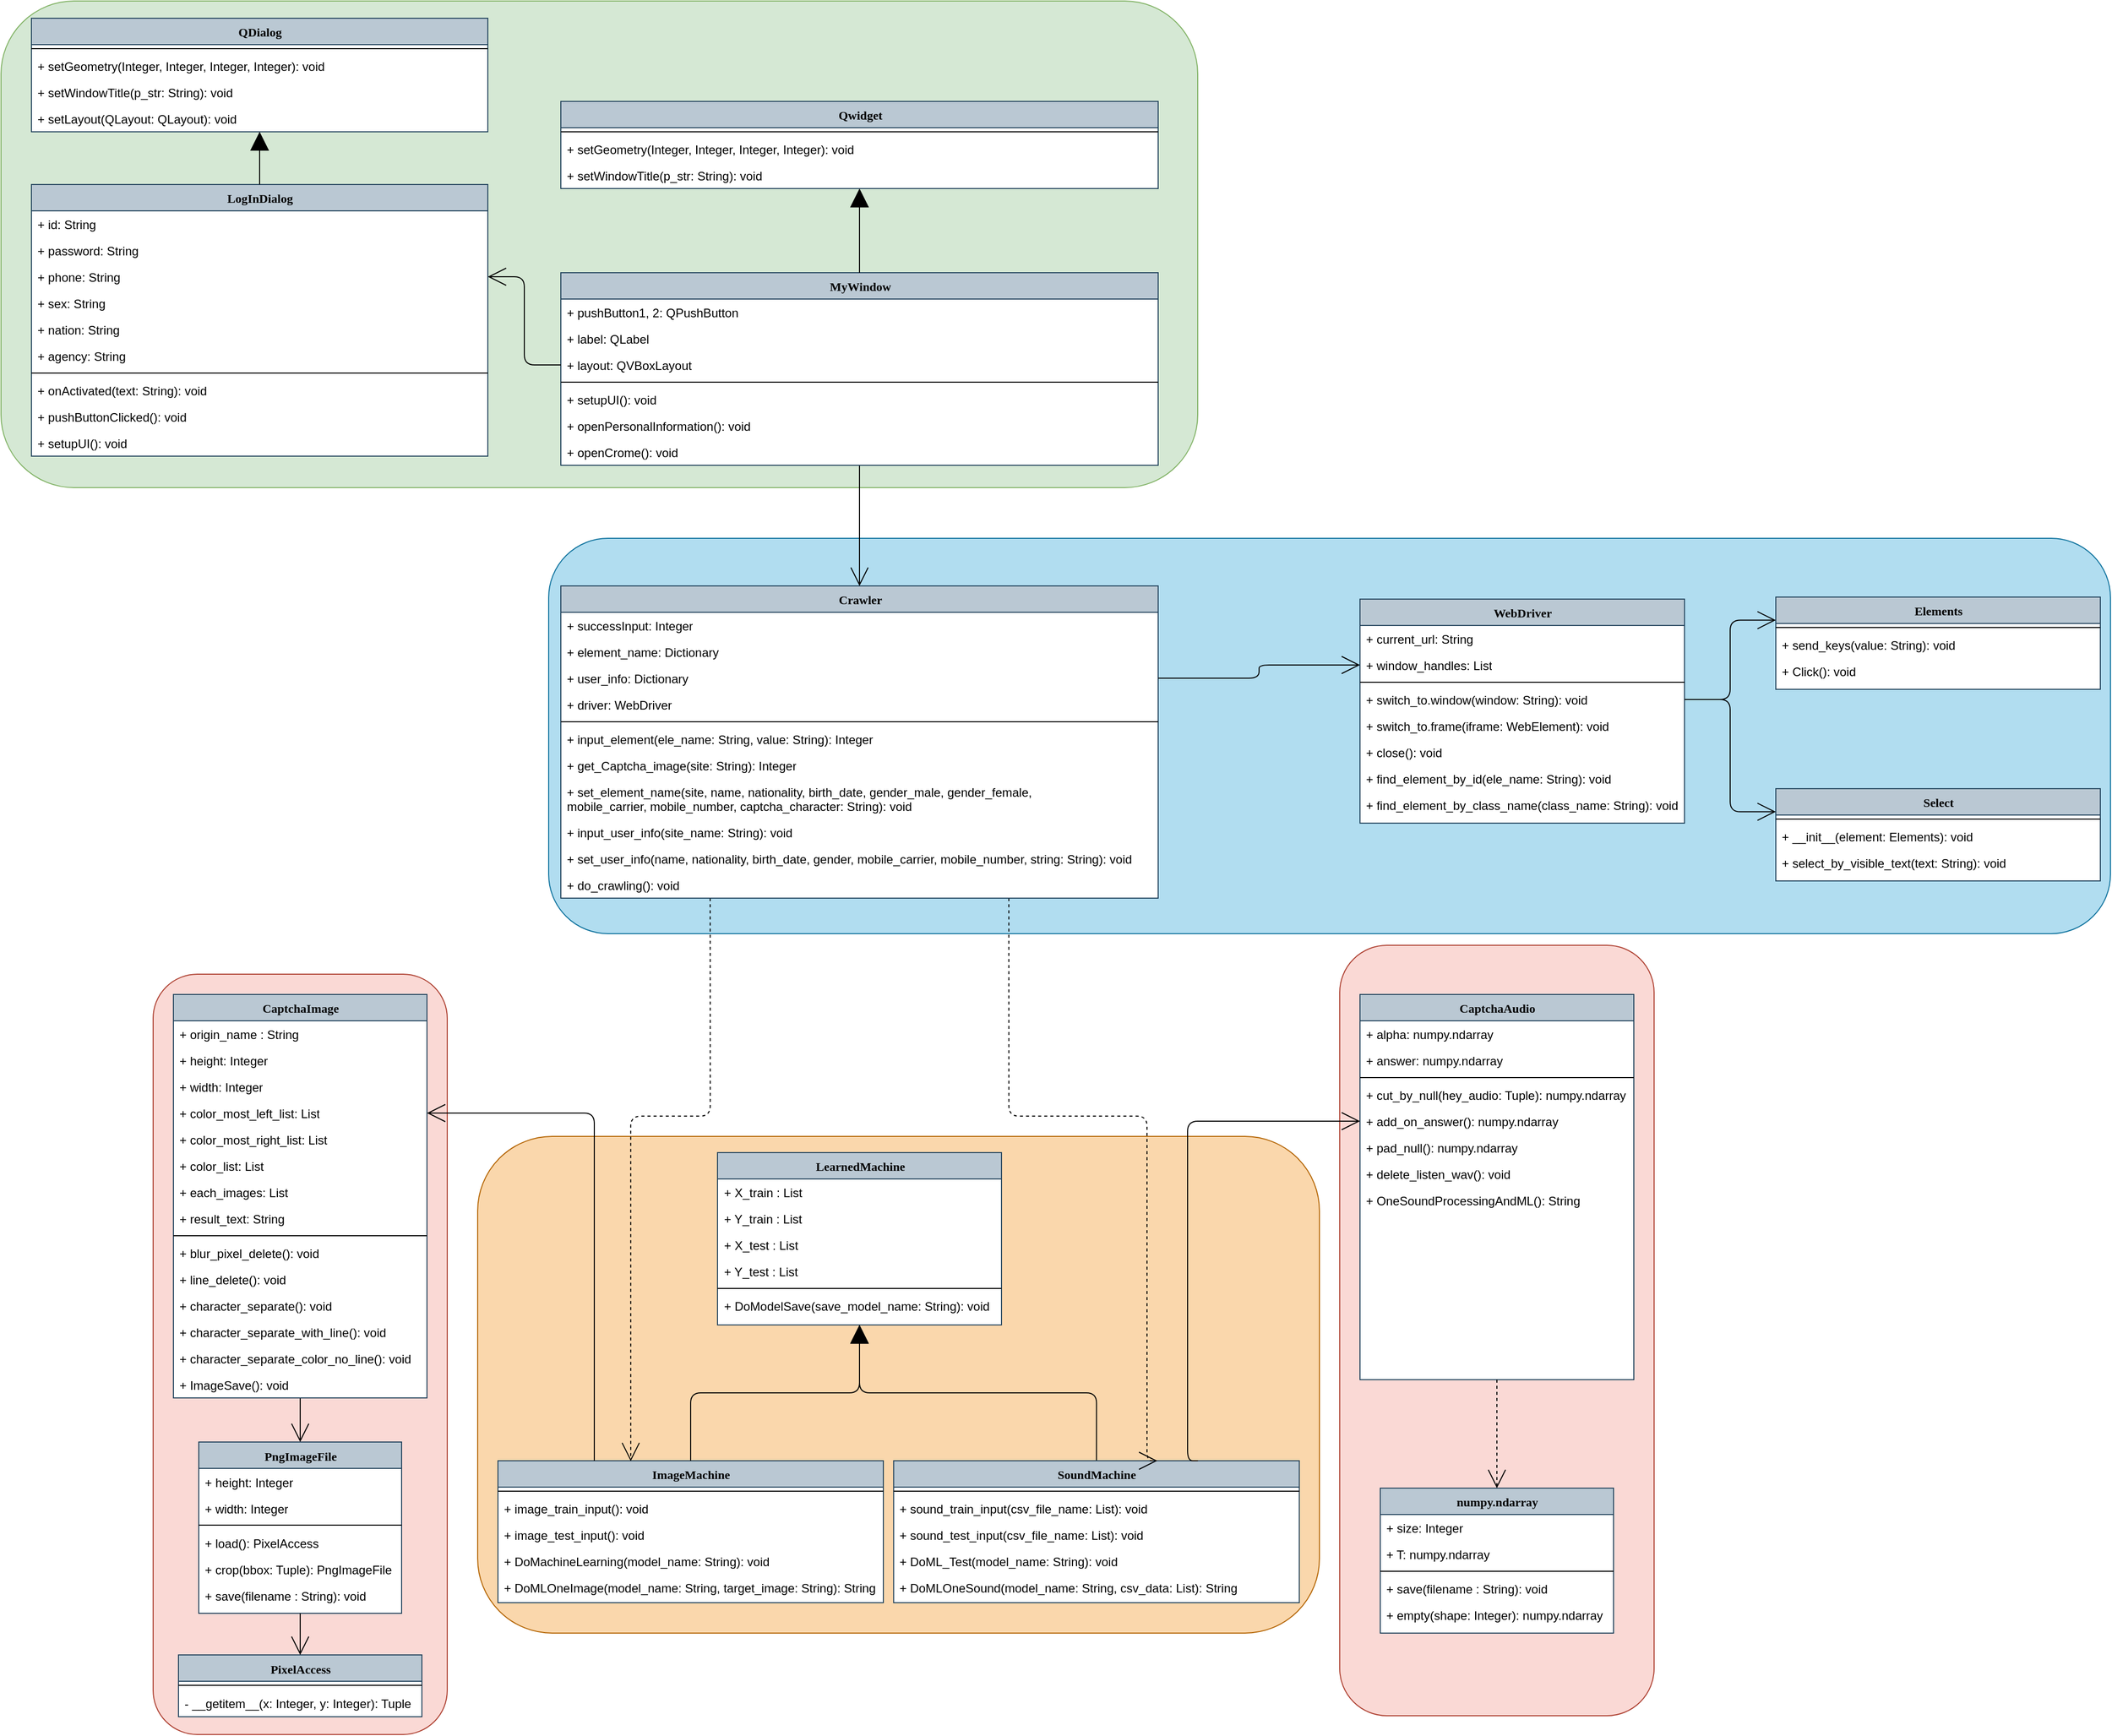 <mxfile version="10.6.7" type="google"><diagram name="전체" id="9f46799a-70d6-7492-0946-bef42562c5a5"><mxGraphModel dx="1372" dy="1761" grid="1" gridSize="10" guides="1" tooltips="1" connect="1" arrows="1" fold="1" page="0" pageScale="1" pageWidth="1100" pageHeight="850" background="#ffffff" math="0" shadow="0"><root><mxCell id="0"/><mxCell id="1" parent="0"/><mxCell id="FhML3k3tCBJi8iuFDMm1-1" value="" style="whiteSpace=wrap;html=1;shadow=0;fillColor=#d5e8d4;strokeColor=#82b366;rounded=1;glass=0;comic=0;" parent="1" vertex="1"><mxGeometry x="-140" y="-1060" width="1180" height="480" as="geometry"/></mxCell><mxCell id="ZdJn0FCM10TM1wmWLeaT-51" value="" style="whiteSpace=wrap;html=1;shadow=0;fillColor=#b1ddf0;strokeColor=#10739e;rounded=1;glass=0;comic=0;" parent="1" vertex="1"><mxGeometry x="400" y="-530" width="1540" height="390" as="geometry"/></mxCell><mxCell id="ZdJn0FCM10TM1wmWLeaT-50" value="" style="whiteSpace=wrap;html=1;shadow=0;fillColor=#fad9d5;strokeColor=#ae4132;rounded=1;glass=0;comic=0;" parent="1" vertex="1"><mxGeometry x="1180" y="-128.5" width="310" height="760" as="geometry"/></mxCell><mxCell id="ZdJn0FCM10TM1wmWLeaT-49" value="" style="whiteSpace=wrap;html=1;shadow=0;fillColor=#fad9d5;strokeColor=#ae4132;rounded=1;glass=0;comic=0;" parent="1" vertex="1"><mxGeometry x="10" y="-100" width="290" height="750" as="geometry"/></mxCell><mxCell id="RCYghPXJE5cutoHaTJC--60" value="" style="whiteSpace=wrap;html=1;shadow=0;fillColor=#fad7ac;strokeColor=#b46504;rounded=1;glass=0;comic=0;" parent="1" vertex="1"><mxGeometry x="330" y="60" width="830" height="490" as="geometry"/></mxCell><mxCell id="78961159f06e98e8-123" style="edgeStyle=orthogonalEdgeStyle;html=1;labelBackgroundColor=none;startFill=0;startSize=8;endArrow=open;endFill=0;endSize=16;fontFamily=Verdana;fontSize=12;entryX=0.5;entryY=0;entryDx=0;entryDy=0;" parent="1" source="78961159f06e98e8-17" target="78961159f06e98e8-69" edge="1"><mxGeometry relative="1" as="geometry"/></mxCell><mxCell id="78961159f06e98e8-17" value="CaptchaImage" style="swimlane;html=1;fontStyle=1;align=center;verticalAlign=top;childLayout=stackLayout;horizontal=1;startSize=26;horizontalStack=0;resizeParent=1;resizeLast=0;collapsible=1;marginBottom=0;swimlaneFillColor=#ffffff;rounded=0;shadow=0;comic=0;labelBackgroundColor=none;strokeColor=#23445d;strokeWidth=1;fillColor=#bac8d3;fontFamily=Verdana;fontSize=12;" parent="1" vertex="1"><mxGeometry x="30" y="-80" width="250" height="398" as="geometry"><mxRectangle x="90" y="80" width="100" height="26" as="alternateBounds"/></mxGeometry></mxCell><mxCell id="78961159f06e98e8-23" value="+ origin_name : String" style="text;html=1;strokeColor=none;fillColor=none;align=left;verticalAlign=top;spacingLeft=4;spacingRight=4;whiteSpace=wrap;overflow=hidden;rotatable=0;points=[[0,0.5],[1,0.5]];portConstraint=eastwest;" parent="78961159f06e98e8-17" vertex="1"><mxGeometry y="26" width="250" height="26" as="geometry"/></mxCell><mxCell id="78961159f06e98e8-25" value="+ height: Integer" style="text;html=1;strokeColor=none;fillColor=none;align=left;verticalAlign=top;spacingLeft=4;spacingRight=4;whiteSpace=wrap;overflow=hidden;rotatable=0;points=[[0,0.5],[1,0.5]];portConstraint=eastwest;" parent="78961159f06e98e8-17" vertex="1"><mxGeometry y="52" width="250" height="26" as="geometry"/></mxCell><mxCell id="78961159f06e98e8-26" value="+ width: Integer" style="text;html=1;strokeColor=none;fillColor=none;align=left;verticalAlign=top;spacingLeft=4;spacingRight=4;whiteSpace=wrap;overflow=hidden;rotatable=0;points=[[0,0.5],[1,0.5]];portConstraint=eastwest;" parent="78961159f06e98e8-17" vertex="1"><mxGeometry y="78" width="250" height="26" as="geometry"/></mxCell><mxCell id="RCYghPXJE5cutoHaTJC--5" value="+&amp;nbsp;&lt;span&gt;color_most_left_list&lt;/span&gt;&lt;span&gt;: List&lt;/span&gt;&lt;br&gt;" style="text;html=1;strokeColor=none;fillColor=none;align=left;verticalAlign=top;spacingLeft=4;spacingRight=4;whiteSpace=wrap;overflow=hidden;rotatable=0;points=[[0,0.5],[1,0.5]];portConstraint=eastwest;" parent="78961159f06e98e8-17" vertex="1"><mxGeometry y="104" width="250" height="26" as="geometry"/></mxCell><mxCell id="RCYghPXJE5cutoHaTJC--6" value="+&amp;nbsp;&lt;span&gt;color_most_right_list&lt;/span&gt;&lt;span&gt;: List&lt;/span&gt;&lt;br&gt;" style="text;html=1;strokeColor=none;fillColor=none;align=left;verticalAlign=top;spacingLeft=4;spacingRight=4;whiteSpace=wrap;overflow=hidden;rotatable=0;points=[[0,0.5],[1,0.5]];portConstraint=eastwest;" parent="78961159f06e98e8-17" vertex="1"><mxGeometry y="130" width="250" height="26" as="geometry"/></mxCell><mxCell id="RCYghPXJE5cutoHaTJC--7" value="+&amp;nbsp;&lt;span&gt;color_list&lt;/span&gt;&lt;span&gt;: List&lt;/span&gt;&lt;br&gt;" style="text;html=1;strokeColor=none;fillColor=none;align=left;verticalAlign=top;spacingLeft=4;spacingRight=4;whiteSpace=wrap;overflow=hidden;rotatable=0;points=[[0,0.5],[1,0.5]];portConstraint=eastwest;" parent="78961159f06e98e8-17" vertex="1"><mxGeometry y="156" width="250" height="26" as="geometry"/></mxCell><mxCell id="RCYghPXJE5cutoHaTJC--8" value="+&amp;nbsp;&lt;span&gt;each_images&lt;/span&gt;&lt;span&gt;: List&lt;/span&gt;&lt;br&gt;" style="text;html=1;strokeColor=none;fillColor=none;align=left;verticalAlign=top;spacingLeft=4;spacingRight=4;whiteSpace=wrap;overflow=hidden;rotatable=0;points=[[0,0.5],[1,0.5]];portConstraint=eastwest;" parent="78961159f06e98e8-17" vertex="1"><mxGeometry y="182" width="250" height="26" as="geometry"/></mxCell><mxCell id="78961159f06e98e8-24" value="+&amp;nbsp;&lt;span&gt;result_text&lt;/span&gt;&lt;span&gt;: String&lt;/span&gt;&lt;br&gt;" style="text;html=1;strokeColor=none;fillColor=none;align=left;verticalAlign=top;spacingLeft=4;spacingRight=4;whiteSpace=wrap;overflow=hidden;rotatable=0;points=[[0,0.5],[1,0.5]];portConstraint=eastwest;" parent="78961159f06e98e8-17" vertex="1"><mxGeometry y="208" width="250" height="26" as="geometry"/></mxCell><mxCell id="78961159f06e98e8-19" value="" style="line;html=1;strokeWidth=1;fillColor=none;align=left;verticalAlign=middle;spacingTop=-1;spacingLeft=3;spacingRight=3;rotatable=0;labelPosition=right;points=[];portConstraint=eastwest;" parent="78961159f06e98e8-17" vertex="1"><mxGeometry y="234" width="250" height="8" as="geometry"/></mxCell><mxCell id="78961159f06e98e8-20" value="+&amp;nbsp;&lt;span&gt;blur_pixel_delete&lt;/span&gt;&lt;span&gt;(): void&lt;/span&gt;&lt;br&gt;" style="text;html=1;strokeColor=none;fillColor=none;align=left;verticalAlign=top;spacingLeft=4;spacingRight=4;whiteSpace=wrap;overflow=hidden;rotatable=0;points=[[0,0.5],[1,0.5]];portConstraint=eastwest;" parent="78961159f06e98e8-17" vertex="1"><mxGeometry y="242" width="250" height="26" as="geometry"/></mxCell><mxCell id="RCYghPXJE5cutoHaTJC--9" value="+&amp;nbsp;&lt;span&gt;line_delete&lt;/span&gt;&lt;span&gt;(): void&lt;/span&gt;&lt;br&gt;" style="text;html=1;strokeColor=none;fillColor=none;align=left;verticalAlign=top;spacingLeft=4;spacingRight=4;whiteSpace=wrap;overflow=hidden;rotatable=0;points=[[0,0.5],[1,0.5]];portConstraint=eastwest;" parent="78961159f06e98e8-17" vertex="1"><mxGeometry y="268" width="250" height="26" as="geometry"/></mxCell><mxCell id="78961159f06e98e8-27" value="+&amp;nbsp;&lt;span&gt;character_separate&lt;/span&gt;&lt;span&gt;(): void&lt;/span&gt;&lt;br&gt;" style="text;html=1;strokeColor=none;fillColor=none;align=left;verticalAlign=top;spacingLeft=4;spacingRight=4;whiteSpace=wrap;overflow=hidden;rotatable=0;points=[[0,0.5],[1,0.5]];portConstraint=eastwest;" parent="78961159f06e98e8-17" vertex="1"><mxGeometry y="294" width="250" height="26" as="geometry"/></mxCell><mxCell id="RCYghPXJE5cutoHaTJC--10" value="+&amp;nbsp;&lt;span&gt;character_separate_with_line&lt;/span&gt;&lt;span&gt;(): void&lt;/span&gt;&lt;br&gt;" style="text;html=1;strokeColor=none;fillColor=none;align=left;verticalAlign=top;spacingLeft=4;spacingRight=4;whiteSpace=wrap;overflow=hidden;rotatable=0;points=[[0,0.5],[1,0.5]];portConstraint=eastwest;" parent="78961159f06e98e8-17" vertex="1"><mxGeometry y="320" width="250" height="26" as="geometry"/></mxCell><mxCell id="RCYghPXJE5cutoHaTJC--11" value="+&amp;nbsp;&lt;span&gt;character_separate_color_no_line&lt;/span&gt;&lt;span&gt;(): void&lt;/span&gt;&lt;br&gt;" style="text;html=1;strokeColor=none;fillColor=none;align=left;verticalAlign=top;spacingLeft=4;spacingRight=4;whiteSpace=wrap;overflow=hidden;rotatable=0;points=[[0,0.5],[1,0.5]];portConstraint=eastwest;" parent="78961159f06e98e8-17" vertex="1"><mxGeometry y="346" width="250" height="26" as="geometry"/></mxCell><mxCell id="RCYghPXJE5cutoHaTJC--12" value="+&amp;nbsp;&lt;span&gt;ImageSave&lt;/span&gt;&lt;span&gt;(): void&lt;/span&gt;&lt;br&gt;" style="text;html=1;strokeColor=none;fillColor=none;align=left;verticalAlign=top;spacingLeft=4;spacingRight=4;whiteSpace=wrap;overflow=hidden;rotatable=0;points=[[0,0.5],[1,0.5]];portConstraint=eastwest;" parent="78961159f06e98e8-17" vertex="1"><mxGeometry y="372" width="250" height="26" as="geometry"/></mxCell><mxCell id="78961159f06e98e8-69" value="PngImageFile" style="swimlane;html=1;fontStyle=1;align=center;verticalAlign=top;childLayout=stackLayout;horizontal=1;startSize=26;horizontalStack=0;resizeParent=1;resizeLast=0;collapsible=1;marginBottom=0;swimlaneFillColor=#ffffff;rounded=0;shadow=0;comic=0;labelBackgroundColor=none;strokeColor=#23445d;strokeWidth=1;fillColor=#bac8d3;fontFamily=Verdana;fontSize=12;" parent="1" vertex="1"><mxGeometry x="55" y="361.5" width="200" height="169" as="geometry"/></mxCell><mxCell id="78961159f06e98e8-70" value="+ height: Integer" style="text;html=1;strokeColor=none;fillColor=none;align=left;verticalAlign=top;spacingLeft=4;spacingRight=4;whiteSpace=wrap;overflow=hidden;rotatable=0;points=[[0,0.5],[1,0.5]];portConstraint=eastwest;" parent="78961159f06e98e8-69" vertex="1"><mxGeometry y="26" width="200" height="26" as="geometry"/></mxCell><mxCell id="78961159f06e98e8-71" value="+ width: Integer" style="text;html=1;strokeColor=none;fillColor=none;align=left;verticalAlign=top;spacingLeft=4;spacingRight=4;whiteSpace=wrap;overflow=hidden;rotatable=0;points=[[0,0.5],[1,0.5]];portConstraint=eastwest;" parent="78961159f06e98e8-69" vertex="1"><mxGeometry y="52" width="200" height="26" as="geometry"/></mxCell><mxCell id="78961159f06e98e8-77" value="" style="line;html=1;strokeWidth=1;fillColor=none;align=left;verticalAlign=middle;spacingTop=-1;spacingLeft=3;spacingRight=3;rotatable=0;labelPosition=right;points=[];portConstraint=eastwest;" parent="78961159f06e98e8-69" vertex="1"><mxGeometry y="78" width="200" height="8" as="geometry"/></mxCell><mxCell id="78961159f06e98e8-78" value="+ load(): PixelAccess" style="text;html=1;strokeColor=none;fillColor=none;align=left;verticalAlign=top;spacingLeft=4;spacingRight=4;whiteSpace=wrap;overflow=hidden;rotatable=0;points=[[0,0.5],[1,0.5]];portConstraint=eastwest;" parent="78961159f06e98e8-69" vertex="1"><mxGeometry y="86" width="200" height="26" as="geometry"/></mxCell><mxCell id="78961159f06e98e8-79" value="+ crop(bbox: Tuple): PngImageFile" style="text;html=1;strokeColor=none;fillColor=none;align=left;verticalAlign=top;spacingLeft=4;spacingRight=4;whiteSpace=wrap;overflow=hidden;rotatable=0;points=[[0,0.5],[1,0.5]];portConstraint=eastwest;" parent="78961159f06e98e8-69" vertex="1"><mxGeometry y="112" width="200" height="26" as="geometry"/></mxCell><mxCell id="78961159f06e98e8-81" value="+ save(filename : String): void" style="text;html=1;strokeColor=none;fillColor=none;align=left;verticalAlign=top;spacingLeft=4;spacingRight=4;whiteSpace=wrap;overflow=hidden;rotatable=0;points=[[0,0.5],[1,0.5]];portConstraint=eastwest;" parent="78961159f06e98e8-69" vertex="1"><mxGeometry y="138" width="200" height="26" as="geometry"/></mxCell><mxCell id="RCYghPXJE5cutoHaTJC--14" value="PixelAccess" style="swimlane;html=1;fontStyle=1;align=center;verticalAlign=top;childLayout=stackLayout;horizontal=1;startSize=26;horizontalStack=0;resizeParent=1;resizeLast=0;collapsible=1;marginBottom=0;swimlaneFillColor=#ffffff;rounded=0;shadow=0;comic=0;labelBackgroundColor=none;strokeColor=#23445d;strokeWidth=1;fillColor=#bac8d3;fontFamily=Verdana;fontSize=12;" parent="1" vertex="1"><mxGeometry x="35" y="571.5" width="240" height="61" as="geometry"/></mxCell><mxCell id="RCYghPXJE5cutoHaTJC--17" value="" style="line;html=1;strokeWidth=1;fillColor=none;align=left;verticalAlign=middle;spacingTop=-1;spacingLeft=3;spacingRight=3;rotatable=0;labelPosition=right;points=[];portConstraint=eastwest;" parent="RCYghPXJE5cutoHaTJC--14" vertex="1"><mxGeometry y="26" width="240" height="8" as="geometry"/></mxCell><mxCell id="RCYghPXJE5cutoHaTJC--20" value="-&amp;nbsp;&lt;span&gt;__getitem__&lt;/span&gt;(x: Integer, y: Integer): Tuple" style="text;html=1;strokeColor=none;fillColor=none;align=left;verticalAlign=top;spacingLeft=4;spacingRight=4;whiteSpace=wrap;overflow=hidden;rotatable=0;points=[[0,0.5],[1,0.5]];portConstraint=eastwest;" parent="RCYghPXJE5cutoHaTJC--14" vertex="1"><mxGeometry y="34" width="240" height="26" as="geometry"/></mxCell><mxCell id="RCYghPXJE5cutoHaTJC--22" style="edgeStyle=orthogonalEdgeStyle;html=1;labelBackgroundColor=none;startFill=0;startSize=8;endArrow=open;endFill=0;endSize=16;fontFamily=Verdana;fontSize=12;entryX=0.5;entryY=0;entryDx=0;entryDy=0;exitX=0.5;exitY=1;exitDx=0;exitDy=0;" parent="1" source="78961159f06e98e8-69" target="RCYghPXJE5cutoHaTJC--14" edge="1"><mxGeometry relative="1" as="geometry"><mxPoint x="165" y="329.5" as="sourcePoint"/><mxPoint x="165" y="411.5" as="targetPoint"/></mxGeometry></mxCell><mxCell id="RCYghPXJE5cutoHaTJC--23" value="LearnedMachine" style="swimlane;html=1;fontStyle=1;align=center;verticalAlign=top;childLayout=stackLayout;horizontal=1;startSize=26;horizontalStack=0;resizeParent=1;resizeLast=0;collapsible=1;marginBottom=0;swimlaneFillColor=#ffffff;rounded=0;shadow=0;comic=0;labelBackgroundColor=none;strokeColor=#23445d;strokeWidth=1;fillColor=#bac8d3;fontFamily=Verdana;fontSize=12;" parent="1" vertex="1"><mxGeometry x="566.5" y="76" width="280" height="170" as="geometry"><mxRectangle x="90" y="80" width="100" height="26" as="alternateBounds"/></mxGeometry></mxCell><mxCell id="RCYghPXJE5cutoHaTJC--24" value="+ X_train : List" style="text;html=1;strokeColor=none;fillColor=none;align=left;verticalAlign=top;spacingLeft=4;spacingRight=4;whiteSpace=wrap;overflow=hidden;rotatable=0;points=[[0,0.5],[1,0.5]];portConstraint=eastwest;" parent="RCYghPXJE5cutoHaTJC--23" vertex="1"><mxGeometry y="26" width="280" height="26" as="geometry"/></mxCell><mxCell id="RCYghPXJE5cutoHaTJC--40" value="+ Y_train : List" style="text;html=1;strokeColor=none;fillColor=none;align=left;verticalAlign=top;spacingLeft=4;spacingRight=4;whiteSpace=wrap;overflow=hidden;rotatable=0;points=[[0,0.5],[1,0.5]];portConstraint=eastwest;" parent="RCYghPXJE5cutoHaTJC--23" vertex="1"><mxGeometry y="52" width="280" height="26" as="geometry"/></mxCell><mxCell id="RCYghPXJE5cutoHaTJC--41" value="+ X_test : List" style="text;html=1;strokeColor=none;fillColor=none;align=left;verticalAlign=top;spacingLeft=4;spacingRight=4;whiteSpace=wrap;overflow=hidden;rotatable=0;points=[[0,0.5],[1,0.5]];portConstraint=eastwest;" parent="RCYghPXJE5cutoHaTJC--23" vertex="1"><mxGeometry y="78" width="280" height="26" as="geometry"/></mxCell><mxCell id="RCYghPXJE5cutoHaTJC--42" value="+ Y_test : List" style="text;html=1;strokeColor=none;fillColor=none;align=left;verticalAlign=top;spacingLeft=4;spacingRight=4;whiteSpace=wrap;overflow=hidden;rotatable=0;points=[[0,0.5],[1,0.5]];portConstraint=eastwest;" parent="RCYghPXJE5cutoHaTJC--23" vertex="1"><mxGeometry y="104" width="280" height="26" as="geometry"/></mxCell><mxCell id="RCYghPXJE5cutoHaTJC--32" value="" style="line;html=1;strokeWidth=1;fillColor=none;align=left;verticalAlign=middle;spacingTop=-1;spacingLeft=3;spacingRight=3;rotatable=0;labelPosition=right;points=[];portConstraint=eastwest;" parent="RCYghPXJE5cutoHaTJC--23" vertex="1"><mxGeometry y="130" width="280" height="8" as="geometry"/></mxCell><mxCell id="RCYghPXJE5cutoHaTJC--38" value="+&amp;nbsp;&lt;span&gt;DoModelSave&lt;/span&gt;&lt;span&gt;(save_model_name: String): void&lt;/span&gt;&lt;br&gt;" style="text;html=1;strokeColor=none;fillColor=none;align=left;verticalAlign=top;spacingLeft=4;spacingRight=4;whiteSpace=wrap;overflow=hidden;rotatable=0;points=[[0,0.5],[1,0.5]];portConstraint=eastwest;" parent="RCYghPXJE5cutoHaTJC--23" vertex="1"><mxGeometry y="138" width="280" height="26" as="geometry"/></mxCell><mxCell id="RCYghPXJE5cutoHaTJC--43" value="ImageMachine" style="swimlane;html=1;fontStyle=1;align=center;verticalAlign=top;childLayout=stackLayout;horizontal=1;startSize=26;horizontalStack=0;resizeParent=1;resizeLast=0;collapsible=1;marginBottom=0;swimlaneFillColor=#ffffff;rounded=0;shadow=0;comic=0;labelBackgroundColor=none;strokeColor=#23445d;strokeWidth=1;fillColor=#bac8d3;fontFamily=Verdana;fontSize=12;" parent="1" vertex="1"><mxGeometry x="350" y="380" width="380" height="140" as="geometry"><mxRectangle x="90" y="80" width="100" height="26" as="alternateBounds"/></mxGeometry></mxCell><mxCell id="RCYghPXJE5cutoHaTJC--48" value="" style="line;html=1;strokeWidth=1;fillColor=none;align=left;verticalAlign=middle;spacingTop=-1;spacingLeft=3;spacingRight=3;rotatable=0;labelPosition=right;points=[];portConstraint=eastwest;" parent="RCYghPXJE5cutoHaTJC--43" vertex="1"><mxGeometry y="26" width="380" height="8" as="geometry"/></mxCell><mxCell id="RCYghPXJE5cutoHaTJC--66" value="+&amp;nbsp;&lt;span&gt;image_train_input&lt;/span&gt;&lt;span&gt;(): void&lt;/span&gt;&lt;br&gt;" style="text;html=1;strokeColor=none;fillColor=none;align=left;verticalAlign=top;spacingLeft=4;spacingRight=4;whiteSpace=wrap;overflow=hidden;rotatable=0;points=[[0,0.5],[1,0.5]];portConstraint=eastwest;" parent="RCYghPXJE5cutoHaTJC--43" vertex="1"><mxGeometry y="34" width="380" height="26" as="geometry"/></mxCell><mxCell id="RCYghPXJE5cutoHaTJC--67" value="+&amp;nbsp;&lt;span&gt;image_test_input&lt;/span&gt;&lt;span&gt;(): void&lt;/span&gt;&lt;br&gt;" style="text;html=1;strokeColor=none;fillColor=none;align=left;verticalAlign=top;spacingLeft=4;spacingRight=4;whiteSpace=wrap;overflow=hidden;rotatable=0;points=[[0,0.5],[1,0.5]];portConstraint=eastwest;" parent="RCYghPXJE5cutoHaTJC--43" vertex="1"><mxGeometry y="60" width="380" height="26" as="geometry"/></mxCell><mxCell id="RCYghPXJE5cutoHaTJC--71" value="+&amp;nbsp;&lt;span&gt;DoMachineLearning&lt;/span&gt;&lt;span&gt;(model_name: String): void&lt;/span&gt;&lt;br&gt;" style="text;html=1;strokeColor=none;fillColor=none;align=left;verticalAlign=top;spacingLeft=4;spacingRight=4;whiteSpace=wrap;overflow=hidden;rotatable=0;points=[[0,0.5],[1,0.5]];portConstraint=eastwest;" parent="RCYghPXJE5cutoHaTJC--43" vertex="1"><mxGeometry y="86" width="380" height="26" as="geometry"/></mxCell><mxCell id="RCYghPXJE5cutoHaTJC--49" value="+&amp;nbsp;&lt;span&gt;DoMLOneImage&lt;/span&gt;&lt;span&gt;(model_name: String, target_image: String): String&lt;/span&gt;&lt;br&gt;" style="text;html=1;strokeColor=none;fillColor=none;align=left;verticalAlign=top;spacingLeft=4;spacingRight=4;whiteSpace=wrap;overflow=hidden;rotatable=0;points=[[0,0.5],[1,0.5]];portConstraint=eastwest;" parent="RCYghPXJE5cutoHaTJC--43" vertex="1"><mxGeometry y="112" width="380" height="26" as="geometry"/></mxCell><mxCell id="RCYghPXJE5cutoHaTJC--58" style="edgeStyle=orthogonalEdgeStyle;html=1;labelBackgroundColor=none;startFill=0;startSize=8;endArrow=block;endFill=1;endSize=16;fontFamily=Verdana;fontSize=12;entryX=0.5;entryY=1;entryDx=0;entryDy=0;exitX=0.5;exitY=0;exitDx=0;exitDy=0;" parent="1" source="RCYghPXJE5cutoHaTJC--43" target="RCYghPXJE5cutoHaTJC--23" edge="1"><mxGeometry relative="1" as="geometry"><mxPoint x="525.6" y="340" as="sourcePoint"/><mxPoint x="225" y="570" as="targetPoint"/></mxGeometry></mxCell><mxCell id="RCYghPXJE5cutoHaTJC--59" style="edgeStyle=orthogonalEdgeStyle;html=1;labelBackgroundColor=none;startFill=0;startSize=8;endArrow=open;endFill=0;endSize=16;fontFamily=Verdana;fontSize=12;exitX=0.5;exitY=0;exitDx=0;exitDy=0;entryX=0.5;entryY=1;entryDx=0;entryDy=0;" parent="1" source="RCYghPXJE5cutoHaTJC--78" target="RCYghPXJE5cutoHaTJC--23" edge="1"><mxGeometry relative="1" as="geometry"><mxPoint x="840.333" y="380" as="sourcePoint"/><mxPoint x="700" y="260" as="targetPoint"/></mxGeometry></mxCell><mxCell id="RCYghPXJE5cutoHaTJC--78" value="SoundMachine" style="swimlane;html=1;fontStyle=1;align=center;verticalAlign=top;childLayout=stackLayout;horizontal=1;startSize=26;horizontalStack=0;resizeParent=1;resizeLast=0;collapsible=1;marginBottom=0;swimlaneFillColor=#ffffff;rounded=0;shadow=0;comic=0;labelBackgroundColor=none;strokeColor=#23445d;strokeWidth=1;fillColor=#bac8d3;fontFamily=Verdana;fontSize=12;" parent="1" vertex="1"><mxGeometry x="740.167" y="380" width="400" height="140" as="geometry"><mxRectangle x="90" y="80" width="100" height="26" as="alternateBounds"/></mxGeometry></mxCell><mxCell id="RCYghPXJE5cutoHaTJC--79" value="" style="line;html=1;strokeWidth=1;fillColor=none;align=left;verticalAlign=middle;spacingTop=-1;spacingLeft=3;spacingRight=3;rotatable=0;labelPosition=right;points=[];portConstraint=eastwest;" parent="RCYghPXJE5cutoHaTJC--78" vertex="1"><mxGeometry y="26" width="400" height="8" as="geometry"/></mxCell><mxCell id="RCYghPXJE5cutoHaTJC--80" value="+&amp;nbsp;&lt;span&gt;sound_train_input&lt;/span&gt;&lt;span&gt;(&lt;/span&gt;&lt;span&gt;csv_file_name: List&lt;/span&gt;&lt;span&gt;): void&lt;/span&gt;&lt;br&gt;" style="text;html=1;strokeColor=none;fillColor=none;align=left;verticalAlign=top;spacingLeft=4;spacingRight=4;whiteSpace=wrap;overflow=hidden;rotatable=0;points=[[0,0.5],[1,0.5]];portConstraint=eastwest;" parent="RCYghPXJE5cutoHaTJC--78" vertex="1"><mxGeometry y="34" width="400" height="26" as="geometry"/></mxCell><mxCell id="RCYghPXJE5cutoHaTJC--81" value="+&amp;nbsp;&lt;span&gt;sound_test_input&lt;/span&gt;&lt;span&gt;(&lt;/span&gt;&lt;span&gt;csv_file_name: List&lt;/span&gt;&lt;span&gt;): void&lt;/span&gt;&lt;br&gt;" style="text;html=1;strokeColor=none;fillColor=none;align=left;verticalAlign=top;spacingLeft=4;spacingRight=4;whiteSpace=wrap;overflow=hidden;rotatable=0;points=[[0,0.5],[1,0.5]];portConstraint=eastwest;" parent="RCYghPXJE5cutoHaTJC--78" vertex="1"><mxGeometry y="60" width="400" height="26" as="geometry"/></mxCell><mxCell id="RCYghPXJE5cutoHaTJC--82" value="+&amp;nbsp;&lt;span&gt;DoML_Test&lt;/span&gt;&lt;span&gt;(model_name: String): void&lt;/span&gt;&lt;br&gt;" style="text;html=1;strokeColor=none;fillColor=none;align=left;verticalAlign=top;spacingLeft=4;spacingRight=4;whiteSpace=wrap;overflow=hidden;rotatable=0;points=[[0,0.5],[1,0.5]];portConstraint=eastwest;" parent="RCYghPXJE5cutoHaTJC--78" vertex="1"><mxGeometry y="86" width="400" height="26" as="geometry"/></mxCell><mxCell id="RCYghPXJE5cutoHaTJC--83" value="+&amp;nbsp;&lt;span&gt;DoMLOneSound&lt;/span&gt;&lt;span&gt;(model_name: String, csv_data: List): String&lt;/span&gt;&lt;br&gt;" style="text;html=1;strokeColor=none;fillColor=none;align=left;verticalAlign=top;spacingLeft=4;spacingRight=4;whiteSpace=wrap;overflow=hidden;rotatable=0;points=[[0,0.5],[1,0.5]];portConstraint=eastwest;" parent="RCYghPXJE5cutoHaTJC--78" vertex="1"><mxGeometry y="112" width="400" height="26" as="geometry"/></mxCell><mxCell id="RCYghPXJE5cutoHaTJC--85" style="edgeStyle=orthogonalEdgeStyle;html=1;labelBackgroundColor=none;startFill=0;startSize=8;endArrow=open;endFill=0;endSize=16;fontFamily=Verdana;fontSize=12;exitX=0.25;exitY=0;exitDx=0;exitDy=0;entryX=1;entryY=0.5;entryDx=0;entryDy=0;" parent="1" source="RCYghPXJE5cutoHaTJC--43" target="RCYghPXJE5cutoHaTJC--5" edge="1"><mxGeometry relative="1" as="geometry"><mxPoint x="890.429" y="390.429" as="sourcePoint"/><mxPoint x="690.429" y="260.429" as="targetPoint"/></mxGeometry></mxCell><mxCell id="RCYghPXJE5cutoHaTJC--86" value="CaptchaAudio" style="swimlane;html=1;fontStyle=1;align=center;verticalAlign=top;childLayout=stackLayout;horizontal=1;startSize=26;horizontalStack=0;resizeParent=1;resizeLast=0;collapsible=1;marginBottom=0;swimlaneFillColor=#ffffff;rounded=0;shadow=0;comic=0;labelBackgroundColor=none;strokeColor=#23445d;strokeWidth=1;fillColor=#bac8d3;fontFamily=Verdana;fontSize=12;" parent="1" vertex="1"><mxGeometry x="1200" y="-80" width="270" height="380" as="geometry"><mxRectangle x="90" y="80" width="100" height="26" as="alternateBounds"/></mxGeometry></mxCell><mxCell id="RCYghPXJE5cutoHaTJC--94" value="+&amp;nbsp;&lt;span&gt;alpha&lt;/span&gt;&lt;span&gt;: numpy.ndarray&lt;/span&gt;&lt;br&gt;" style="text;html=1;strokeColor=none;fillColor=none;align=left;verticalAlign=top;spacingLeft=4;spacingRight=4;whiteSpace=wrap;overflow=hidden;rotatable=0;points=[[0,0.5],[1,0.5]];portConstraint=eastwest;" parent="RCYghPXJE5cutoHaTJC--86" vertex="1"><mxGeometry y="26" width="270" height="26" as="geometry"/></mxCell><mxCell id="ZdJn0FCM10TM1wmWLeaT-66" value="+&amp;nbsp;&lt;span&gt;answer&lt;/span&gt;&lt;span&gt;: numpy.ndarray&lt;/span&gt;&lt;br&gt;" style="text;html=1;strokeColor=none;fillColor=none;align=left;verticalAlign=top;spacingLeft=4;spacingRight=4;whiteSpace=wrap;overflow=hidden;rotatable=0;points=[[0,0.5],[1,0.5]];portConstraint=eastwest;" parent="RCYghPXJE5cutoHaTJC--86" vertex="1"><mxGeometry y="52" width="270" height="26" as="geometry"/></mxCell><mxCell id="RCYghPXJE5cutoHaTJC--95" value="" style="line;html=1;strokeWidth=1;fillColor=none;align=left;verticalAlign=middle;spacingTop=-1;spacingLeft=3;spacingRight=3;rotatable=0;labelPosition=right;points=[];portConstraint=eastwest;" parent="RCYghPXJE5cutoHaTJC--86" vertex="1"><mxGeometry y="78" width="270" height="8" as="geometry"/></mxCell><mxCell id="RCYghPXJE5cutoHaTJC--96" value="+&amp;nbsp;&lt;span&gt;cut_by_null&lt;/span&gt;&lt;span&gt;(hey_audio: Tuple):&amp;nbsp;&lt;/span&gt;numpy.ndarray&lt;br&gt;" style="text;html=1;strokeColor=none;fillColor=none;align=left;verticalAlign=top;spacingLeft=4;spacingRight=4;whiteSpace=wrap;overflow=hidden;rotatable=0;points=[[0,0.5],[1,0.5]];portConstraint=eastwest;" parent="RCYghPXJE5cutoHaTJC--86" vertex="1"><mxGeometry y="86" width="270" height="26" as="geometry"/></mxCell><mxCell id="RCYghPXJE5cutoHaTJC--97" value="+&amp;nbsp;&lt;span&gt;add_on_answer&lt;/span&gt;&lt;span&gt;():&amp;nbsp;&lt;/span&gt;numpy.ndarray&lt;br&gt;" style="text;html=1;strokeColor=none;fillColor=none;align=left;verticalAlign=top;spacingLeft=4;spacingRight=4;whiteSpace=wrap;overflow=hidden;rotatable=0;points=[[0,0.5],[1,0.5]];portConstraint=eastwest;" parent="RCYghPXJE5cutoHaTJC--86" vertex="1"><mxGeometry y="112" width="270" height="26" as="geometry"/></mxCell><mxCell id="RCYghPXJE5cutoHaTJC--98" value="+&amp;nbsp;&lt;span&gt;pad_null&lt;/span&gt;&lt;span&gt;():&amp;nbsp;&lt;/span&gt;&lt;span&gt;numpy.ndarray&lt;/span&gt;&lt;br&gt;" style="text;html=1;strokeColor=none;fillColor=none;align=left;verticalAlign=top;spacingLeft=4;spacingRight=4;whiteSpace=wrap;overflow=hidden;rotatable=0;points=[[0,0.5],[1,0.5]];portConstraint=eastwest;" parent="RCYghPXJE5cutoHaTJC--86" vertex="1"><mxGeometry y="138" width="270" height="26" as="geometry"/></mxCell><mxCell id="RCYghPXJE5cutoHaTJC--99" value="+&amp;nbsp;&lt;span&gt;delete_listen_wav&lt;/span&gt;&lt;span&gt;(): void&lt;/span&gt;&lt;br&gt;" style="text;html=1;strokeColor=none;fillColor=none;align=left;verticalAlign=top;spacingLeft=4;spacingRight=4;whiteSpace=wrap;overflow=hidden;rotatable=0;points=[[0,0.5],[1,0.5]];portConstraint=eastwest;" parent="RCYghPXJE5cutoHaTJC--86" vertex="1"><mxGeometry y="164" width="270" height="26" as="geometry"/></mxCell><mxCell id="RCYghPXJE5cutoHaTJC--100" value="+&amp;nbsp;&lt;span&gt;OneSoundProcessingAndML&lt;/span&gt;&lt;span&gt;(): String&lt;/span&gt;&lt;br&gt;" style="text;html=1;strokeColor=none;fillColor=none;align=left;verticalAlign=top;spacingLeft=4;spacingRight=4;whiteSpace=wrap;overflow=hidden;rotatable=0;points=[[0,0.5],[1,0.5]];portConstraint=eastwest;" parent="RCYghPXJE5cutoHaTJC--86" vertex="1"><mxGeometry y="190" width="270" height="26" as="geometry"/></mxCell><mxCell id="RCYghPXJE5cutoHaTJC--102" style="edgeStyle=orthogonalEdgeStyle;html=1;labelBackgroundColor=none;startFill=0;startSize=8;endArrow=open;endFill=0;endSize=16;fontFamily=Verdana;fontSize=12;exitX=0.75;exitY=0;exitDx=0;exitDy=0;entryX=0;entryY=0.5;entryDx=0;entryDy=0;" parent="1" source="RCYghPXJE5cutoHaTJC--78" target="RCYghPXJE5cutoHaTJC--97" edge="1"><mxGeometry relative="1" as="geometry"><mxPoint x="460.429" y="390.429" as="sourcePoint"/><mxPoint x="1200" y="-15" as="targetPoint"/><Array as="points"><mxPoint x="1030" y="45"/></Array></mxGeometry></mxCell><mxCell id="RCYghPXJE5cutoHaTJC--103" style="edgeStyle=orthogonalEdgeStyle;html=1;labelBackgroundColor=none;startFill=0;startSize=8;endArrow=open;endFill=0;endSize=16;fontFamily=Verdana;fontSize=12;entryX=0.65;entryY=0;entryDx=0;entryDy=0;entryPerimeter=0;dashed=1;exitX=0.75;exitY=1;exitDx=0;exitDy=0;" parent="1" source="RCYghPXJE5cutoHaTJC--105" target="RCYghPXJE5cutoHaTJC--78" edge="1"><mxGeometry relative="1" as="geometry"><mxPoint x="940" y="-40" as="sourcePoint"/><mxPoint x="940" y="320" as="targetPoint"/><Array as="points"><mxPoint x="853" y="40"/><mxPoint x="990" y="40"/></Array></mxGeometry></mxCell><mxCell id="RCYghPXJE5cutoHaTJC--104" style="edgeStyle=orthogonalEdgeStyle;html=1;labelBackgroundColor=none;startFill=0;startSize=8;endArrow=open;endFill=0;endSize=16;fontFamily=Verdana;fontSize=12;entryX=0.65;entryY=0;entryDx=0;entryDy=0;entryPerimeter=0;dashed=1;exitX=0.25;exitY=1;exitDx=0;exitDy=0;" parent="1" source="RCYghPXJE5cutoHaTJC--105" edge="1"><mxGeometry relative="1" as="geometry"><mxPoint x="480.5" y="-40.0" as="sourcePoint"/><mxPoint x="480.929" y="380.429" as="targetPoint"/><Array as="points"><mxPoint x="559" y="40"/><mxPoint x="480" y="40"/></Array></mxGeometry></mxCell><mxCell id="RCYghPXJE5cutoHaTJC--105" value="Crawler" style="swimlane;html=1;fontStyle=1;align=center;verticalAlign=top;childLayout=stackLayout;horizontal=1;startSize=26;horizontalStack=0;resizeParent=1;resizeLast=0;collapsible=1;marginBottom=0;swimlaneFillColor=#ffffff;rounded=0;shadow=0;comic=0;labelBackgroundColor=none;strokeColor=#23445d;strokeWidth=1;fillColor=#bac8d3;fontFamily=Verdana;fontSize=12;" parent="1" vertex="1"><mxGeometry x="412" y="-483" width="589" height="308" as="geometry"><mxRectangle x="90" y="80" width="100" height="26" as="alternateBounds"/></mxGeometry></mxCell><mxCell id="RCYghPXJE5cutoHaTJC--106" value="+&amp;nbsp;&lt;span&gt;successInput&lt;/span&gt;&lt;span&gt;: Integer&lt;/span&gt;&lt;br&gt;" style="text;html=1;strokeColor=none;fillColor=none;align=left;verticalAlign=top;spacingLeft=4;spacingRight=4;whiteSpace=wrap;overflow=hidden;rotatable=0;points=[[0,0.5],[1,0.5]];portConstraint=eastwest;" parent="RCYghPXJE5cutoHaTJC--105" vertex="1"><mxGeometry y="26" width="589" height="26" as="geometry"/></mxCell><mxCell id="RCYghPXJE5cutoHaTJC--107" value="+ e&lt;span&gt;lement_name&lt;/span&gt;&lt;span&gt;: Dictionary&lt;/span&gt;&lt;br&gt;" style="text;html=1;strokeColor=none;fillColor=none;align=left;verticalAlign=top;spacingLeft=4;spacingRight=4;whiteSpace=wrap;overflow=hidden;rotatable=0;points=[[0,0.5],[1,0.5]];portConstraint=eastwest;" parent="RCYghPXJE5cutoHaTJC--105" vertex="1"><mxGeometry y="52" width="589" height="26" as="geometry"/></mxCell><mxCell id="RCYghPXJE5cutoHaTJC--108" value="+&amp;nbsp;&lt;span&gt;user_info&lt;/span&gt;&lt;span&gt;: Dictionary&lt;/span&gt;&lt;br&gt;" style="text;html=1;strokeColor=none;fillColor=none;align=left;verticalAlign=top;spacingLeft=4;spacingRight=4;whiteSpace=wrap;overflow=hidden;rotatable=0;points=[[0,0.5],[1,0.5]];portConstraint=eastwest;" parent="RCYghPXJE5cutoHaTJC--105" vertex="1"><mxGeometry y="78" width="589" height="26" as="geometry"/></mxCell><mxCell id="RCYghPXJE5cutoHaTJC--109" value="+&amp;nbsp;&lt;span&gt;driver&lt;/span&gt;&lt;span&gt;:&amp;nbsp;&lt;/span&gt;WebDriver&lt;br&gt;" style="text;html=1;strokeColor=none;fillColor=none;align=left;verticalAlign=top;spacingLeft=4;spacingRight=4;whiteSpace=wrap;overflow=hidden;rotatable=0;points=[[0,0.5],[1,0.5]];portConstraint=eastwest;" parent="RCYghPXJE5cutoHaTJC--105" vertex="1"><mxGeometry y="104" width="589" height="26" as="geometry"/></mxCell><mxCell id="RCYghPXJE5cutoHaTJC--110" value="" style="line;html=1;strokeWidth=1;fillColor=none;align=left;verticalAlign=middle;spacingTop=-1;spacingLeft=3;spacingRight=3;rotatable=0;labelPosition=right;points=[];portConstraint=eastwest;" parent="RCYghPXJE5cutoHaTJC--105" vertex="1"><mxGeometry y="130" width="589" height="8" as="geometry"/></mxCell><mxCell id="ZdJn0FCM10TM1wmWLeaT-3" value="+&amp;nbsp;&lt;span&gt;input_element&lt;/span&gt;&lt;span&gt;(ele_name: String, value: String): Integer&lt;/span&gt;&lt;br&gt;" style="text;html=1;strokeColor=none;fillColor=none;align=left;verticalAlign=top;spacingLeft=4;spacingRight=4;whiteSpace=wrap;overflow=hidden;rotatable=0;points=[[0,0.5],[1,0.5]];portConstraint=eastwest;" parent="RCYghPXJE5cutoHaTJC--105" vertex="1"><mxGeometry y="138" width="589" height="26" as="geometry"/></mxCell><mxCell id="ZdJn0FCM10TM1wmWLeaT-4" value="+&amp;nbsp;&lt;span&gt;get_Captcha_image&lt;/span&gt;&lt;span&gt;(site: String): Integer&lt;/span&gt;&lt;br&gt;" style="text;html=1;strokeColor=none;fillColor=none;align=left;verticalAlign=top;spacingLeft=4;spacingRight=4;whiteSpace=wrap;overflow=hidden;rotatable=0;points=[[0,0.5],[1,0.5]];portConstraint=eastwest;" parent="RCYghPXJE5cutoHaTJC--105" vertex="1"><mxGeometry y="164" width="589" height="26" as="geometry"/></mxCell><mxCell id="ZdJn0FCM10TM1wmWLeaT-5" value="+&amp;nbsp;&lt;span&gt;set_element_name&lt;/span&gt;&lt;span&gt;(&lt;/span&gt;&lt;span&gt;site&lt;/span&gt;&lt;span&gt;, &lt;/span&gt;&lt;span&gt;name&lt;/span&gt;&lt;span&gt;, &lt;/span&gt;&lt;span&gt;nationality&lt;/span&gt;&lt;span&gt;, &lt;/span&gt;&lt;span&gt;birth_date&lt;/span&gt;&lt;span&gt;, &lt;/span&gt;&lt;span&gt;gender_male&lt;/span&gt;&lt;span&gt;, &lt;/span&gt;&lt;span&gt;gender_female&lt;/span&gt;&lt;span&gt;,&lt;/span&gt;&lt;br&gt;&lt;span&gt;mobile_carrier&lt;/span&gt;&lt;span&gt;, &lt;/span&gt;&lt;span&gt;mobile_number&lt;/span&gt;&lt;span&gt;, &lt;/span&gt;&lt;span&gt;captcha_character&lt;/span&gt;&lt;span&gt;: String): void&lt;/span&gt;&lt;br&gt;" style="text;html=1;strokeColor=none;fillColor=none;align=left;verticalAlign=top;spacingLeft=4;spacingRight=4;whiteSpace=wrap;overflow=hidden;rotatable=0;points=[[0,0.5],[1,0.5]];portConstraint=eastwest;" parent="RCYghPXJE5cutoHaTJC--105" vertex="1"><mxGeometry y="190" width="589" height="40" as="geometry"/></mxCell><mxCell id="ZdJn0FCM10TM1wmWLeaT-6" value="+&amp;nbsp;&lt;span&gt;input_user_info&lt;/span&gt;&lt;span&gt;(&lt;/span&gt;&lt;span&gt;site_name&lt;/span&gt;&lt;span&gt;: String): void&lt;/span&gt;&lt;br&gt;" style="text;html=1;strokeColor=none;fillColor=none;align=left;verticalAlign=top;spacingLeft=4;spacingRight=4;whiteSpace=wrap;overflow=hidden;rotatable=0;points=[[0,0.5],[1,0.5]];portConstraint=eastwest;" parent="RCYghPXJE5cutoHaTJC--105" vertex="1"><mxGeometry y="230" width="589" height="26" as="geometry"/></mxCell><mxCell id="ZdJn0FCM10TM1wmWLeaT-7" value="+&amp;nbsp;&lt;span&gt;set_user_info&lt;/span&gt;&lt;span&gt;(&lt;/span&gt;&lt;span&gt;name&lt;/span&gt;&lt;span&gt;, &lt;/span&gt;&lt;span&gt;nationality&lt;/span&gt;&lt;span&gt;, &lt;/span&gt;&lt;span&gt;birth_date&lt;/span&gt;&lt;span&gt;, &lt;/span&gt;&lt;span&gt;gender&lt;/span&gt;&lt;span&gt;, &lt;/span&gt;&lt;span&gt;mobile_carrier&lt;/span&gt;&lt;span&gt;, &lt;/span&gt;&lt;span&gt;mobile_number&lt;/span&gt;&lt;span&gt;, &lt;/span&gt;&lt;span&gt;string&lt;/span&gt;&lt;span&gt;: String): void&lt;/span&gt;&lt;br&gt;" style="text;html=1;strokeColor=none;fillColor=none;align=left;verticalAlign=top;spacingLeft=4;spacingRight=4;whiteSpace=wrap;overflow=hidden;rotatable=0;points=[[0,0.5],[1,0.5]];portConstraint=eastwest;" parent="RCYghPXJE5cutoHaTJC--105" vertex="1"><mxGeometry y="256" width="589" height="26" as="geometry"/></mxCell><mxCell id="RCYghPXJE5cutoHaTJC--111" value="+&amp;nbsp;&lt;span&gt;do_crawling&lt;/span&gt;&lt;span&gt;(): void&lt;/span&gt;&lt;br&gt;" style="text;html=1;strokeColor=none;fillColor=none;align=left;verticalAlign=top;spacingLeft=4;spacingRight=4;whiteSpace=wrap;overflow=hidden;rotatable=0;points=[[0,0.5],[1,0.5]];portConstraint=eastwest;" parent="RCYghPXJE5cutoHaTJC--105" vertex="1"><mxGeometry y="282" width="589" height="26" as="geometry"/></mxCell><mxCell id="RCYghPXJE5cutoHaTJC--113" style="edgeStyle=orthogonalEdgeStyle;html=1;labelBackgroundColor=none;startFill=0;startSize=8;endArrow=open;endFill=0;endSize=16;fontFamily=Verdana;fontSize=12;entryX=0.5;entryY=0;entryDx=0;entryDy=0;exitX=0.5;exitY=1;exitDx=0;exitDy=0;" parent="1" source="RCYghPXJE5cutoHaTJC--114" target="RCYghPXJE5cutoHaTJC--105" edge="1"><mxGeometry relative="1" as="geometry"><mxPoint x="720" y="-340" as="sourcePoint"/><mxPoint x="164.714" y="371.857" as="targetPoint"/></mxGeometry></mxCell><mxCell id="RCYghPXJE5cutoHaTJC--114" value="MyWindow" style="swimlane;html=1;fontStyle=1;align=center;verticalAlign=top;childLayout=stackLayout;horizontal=1;startSize=26;horizontalStack=0;resizeParent=1;resizeLast=0;collapsible=1;marginBottom=0;swimlaneFillColor=#ffffff;rounded=0;shadow=0;comic=0;labelBackgroundColor=none;strokeColor=#23445d;strokeWidth=1;fillColor=#bac8d3;fontFamily=Verdana;fontSize=12;" parent="1" vertex="1"><mxGeometry x="412" y="-792" width="589" height="190" as="geometry"><mxRectangle x="90" y="80" width="100" height="26" as="alternateBounds"/></mxGeometry></mxCell><mxCell id="RCYghPXJE5cutoHaTJC--115" value="+&amp;nbsp;&lt;span&gt;pushButton1, 2&lt;/span&gt;&lt;span&gt;:&amp;nbsp;&lt;/span&gt;&lt;span&gt;QPushButton&lt;/span&gt;" style="text;html=1;strokeColor=none;fillColor=none;align=left;verticalAlign=top;spacingLeft=4;spacingRight=4;whiteSpace=wrap;overflow=hidden;rotatable=0;points=[[0,0.5],[1,0.5]];portConstraint=eastwest;" parent="RCYghPXJE5cutoHaTJC--114" vertex="1"><mxGeometry y="26" width="589" height="26" as="geometry"/></mxCell><mxCell id="RCYghPXJE5cutoHaTJC--117" value="+ label: QLabel" style="text;html=1;strokeColor=none;fillColor=none;align=left;verticalAlign=top;spacingLeft=4;spacingRight=4;whiteSpace=wrap;overflow=hidden;rotatable=0;points=[[0,0.5],[1,0.5]];portConstraint=eastwest;" parent="RCYghPXJE5cutoHaTJC--114" vertex="1"><mxGeometry y="52" width="589" height="26" as="geometry"/></mxCell><mxCell id="RCYghPXJE5cutoHaTJC--116" value="+ layout: QVBoxLayout" style="text;html=1;strokeColor=none;fillColor=none;align=left;verticalAlign=top;spacingLeft=4;spacingRight=4;whiteSpace=wrap;overflow=hidden;rotatable=0;points=[[0,0.5],[1,0.5]];portConstraint=eastwest;" parent="RCYghPXJE5cutoHaTJC--114" vertex="1"><mxGeometry y="78" width="589" height="26" as="geometry"/></mxCell><mxCell id="RCYghPXJE5cutoHaTJC--119" value="" style="line;html=1;strokeWidth=1;fillColor=none;align=left;verticalAlign=middle;spacingTop=-1;spacingLeft=3;spacingRight=3;rotatable=0;labelPosition=right;points=[];portConstraint=eastwest;" parent="RCYghPXJE5cutoHaTJC--114" vertex="1"><mxGeometry y="104" width="589" height="8" as="geometry"/></mxCell><mxCell id="RCYghPXJE5cutoHaTJC--120" value="+&amp;nbsp;&lt;span&gt;setupUI&lt;/span&gt;&lt;span&gt;(): void&lt;/span&gt;&lt;br&gt;" style="text;html=1;strokeColor=none;fillColor=none;align=left;verticalAlign=top;spacingLeft=4;spacingRight=4;whiteSpace=wrap;overflow=hidden;rotatable=0;points=[[0,0.5],[1,0.5]];portConstraint=eastwest;" parent="RCYghPXJE5cutoHaTJC--114" vertex="1"><mxGeometry y="112" width="589" height="26" as="geometry"/></mxCell><mxCell id="FhML3k3tCBJi8iuFDMm1-15" value="+&amp;nbsp;&lt;span&gt;openPersonalInformation&lt;/span&gt;&lt;span&gt;(): void&lt;/span&gt;&lt;br&gt;" style="text;html=1;strokeColor=none;fillColor=none;align=left;verticalAlign=top;spacingLeft=4;spacingRight=4;whiteSpace=wrap;overflow=hidden;rotatable=0;points=[[0,0.5],[1,0.5]];portConstraint=eastwest;" parent="RCYghPXJE5cutoHaTJC--114" vertex="1"><mxGeometry y="138" width="589" height="26" as="geometry"/></mxCell><mxCell id="FhML3k3tCBJi8iuFDMm1-16" value="+&amp;nbsp;&lt;span&gt;openCrome&lt;/span&gt;&lt;span&gt;(): void&lt;/span&gt;&lt;br&gt;" style="text;html=1;strokeColor=none;fillColor=none;align=left;verticalAlign=top;spacingLeft=4;spacingRight=4;whiteSpace=wrap;overflow=hidden;rotatable=0;points=[[0,0.5],[1,0.5]];portConstraint=eastwest;" parent="RCYghPXJE5cutoHaTJC--114" vertex="1"><mxGeometry y="164" width="589" height="26" as="geometry"/></mxCell><mxCell id="ZdJn0FCM10TM1wmWLeaT-8" value="WebDriver" style="swimlane;html=1;fontStyle=1;align=center;verticalAlign=top;childLayout=stackLayout;horizontal=1;startSize=26;horizontalStack=0;resizeParent=1;resizeLast=0;collapsible=1;marginBottom=0;swimlaneFillColor=#ffffff;rounded=0;shadow=0;comic=0;labelBackgroundColor=none;strokeColor=#23445d;strokeWidth=1;fillColor=#bac8d3;fontFamily=Verdana;fontSize=12;" parent="1" vertex="1"><mxGeometry x="1200" y="-470" width="320" height="221" as="geometry"><mxRectangle x="90" y="80" width="100" height="26" as="alternateBounds"/></mxGeometry></mxCell><mxCell id="ZdJn0FCM10TM1wmWLeaT-9" value="+ current_url: String" style="text;html=1;strokeColor=none;fillColor=none;align=left;verticalAlign=top;spacingLeft=4;spacingRight=4;whiteSpace=wrap;overflow=hidden;rotatable=0;points=[[0,0.5],[1,0.5]];portConstraint=eastwest;" parent="ZdJn0FCM10TM1wmWLeaT-8" vertex="1"><mxGeometry y="26" width="320" height="26" as="geometry"/></mxCell><mxCell id="ZdJn0FCM10TM1wmWLeaT-10" value="+&amp;nbsp;&lt;span&gt;window_handles&lt;/span&gt;&lt;span&gt;: List&lt;/span&gt;&lt;br&gt;" style="text;html=1;strokeColor=none;fillColor=none;align=left;verticalAlign=top;spacingLeft=4;spacingRight=4;whiteSpace=wrap;overflow=hidden;rotatable=0;points=[[0,0.5],[1,0.5]];portConstraint=eastwest;" parent="ZdJn0FCM10TM1wmWLeaT-8" vertex="1"><mxGeometry y="52" width="320" height="26" as="geometry"/></mxCell><mxCell id="ZdJn0FCM10TM1wmWLeaT-17" value="" style="line;html=1;strokeWidth=1;fillColor=none;align=left;verticalAlign=middle;spacingTop=-1;spacingLeft=3;spacingRight=3;rotatable=0;labelPosition=right;points=[];portConstraint=eastwest;" parent="ZdJn0FCM10TM1wmWLeaT-8" vertex="1"><mxGeometry y="78" width="320" height="8" as="geometry"/></mxCell><mxCell id="ZdJn0FCM10TM1wmWLeaT-18" value="+&amp;nbsp;&lt;span&gt;switch_to.window&lt;/span&gt;&lt;span&gt;(window: String): void&lt;/span&gt;&lt;br&gt;" style="text;html=1;strokeColor=none;fillColor=none;align=left;verticalAlign=top;spacingLeft=4;spacingRight=4;whiteSpace=wrap;overflow=hidden;rotatable=0;points=[[0,0.5],[1,0.5]];portConstraint=eastwest;" parent="ZdJn0FCM10TM1wmWLeaT-8" vertex="1"><mxGeometry y="86" width="320" height="26" as="geometry"/></mxCell><mxCell id="ZdJn0FCM10TM1wmWLeaT-25" value="+&amp;nbsp;&lt;span&gt;switch_to.frame&lt;/span&gt;&lt;span&gt;(iframe: WebElement): void&lt;/span&gt;&lt;br&gt;" style="text;html=1;strokeColor=none;fillColor=none;align=left;verticalAlign=top;spacingLeft=4;spacingRight=4;whiteSpace=wrap;overflow=hidden;rotatable=0;points=[[0,0.5],[1,0.5]];portConstraint=eastwest;" parent="ZdJn0FCM10TM1wmWLeaT-8" vertex="1"><mxGeometry y="112" width="320" height="26" as="geometry"/></mxCell><mxCell id="ZdJn0FCM10TM1wmWLeaT-20" value="+&amp;nbsp;&lt;span&gt;close&lt;/span&gt;&lt;span&gt;(): void&lt;/span&gt;&lt;br&gt;" style="text;html=1;strokeColor=none;fillColor=none;align=left;verticalAlign=top;spacingLeft=4;spacingRight=4;whiteSpace=wrap;overflow=hidden;rotatable=0;points=[[0,0.5],[1,0.5]];portConstraint=eastwest;" parent="ZdJn0FCM10TM1wmWLeaT-8" vertex="1"><mxGeometry y="138" width="320" height="26" as="geometry"/></mxCell><mxCell id="ZdJn0FCM10TM1wmWLeaT-21" value="+&amp;nbsp;&lt;span&gt;find_element_by_id&lt;/span&gt;&lt;span&gt;(ele_name: String): void&lt;/span&gt;&lt;br&gt;" style="text;html=1;strokeColor=none;fillColor=none;align=left;verticalAlign=top;spacingLeft=4;spacingRight=4;whiteSpace=wrap;overflow=hidden;rotatable=0;points=[[0,0.5],[1,0.5]];portConstraint=eastwest;" parent="ZdJn0FCM10TM1wmWLeaT-8" vertex="1"><mxGeometry y="164" width="320" height="26" as="geometry"/></mxCell><mxCell id="ZdJn0FCM10TM1wmWLeaT-22" value="+&amp;nbsp;&lt;span&gt;find_element_by_class_name&lt;/span&gt;&lt;span&gt;(class_name: String): void&lt;/span&gt;&lt;br&gt;" style="text;html=1;strokeColor=none;fillColor=none;align=left;verticalAlign=top;spacingLeft=4;spacingRight=4;whiteSpace=wrap;overflow=hidden;rotatable=0;points=[[0,0.5],[1,0.5]];portConstraint=eastwest;" parent="ZdJn0FCM10TM1wmWLeaT-8" vertex="1"><mxGeometry y="190" width="320" height="26" as="geometry"/></mxCell><mxCell id="ZdJn0FCM10TM1wmWLeaT-24" style="edgeStyle=orthogonalEdgeStyle;html=1;labelBackgroundColor=none;startFill=0;startSize=8;endArrow=open;endFill=0;endSize=16;fontFamily=Verdana;fontSize=12;exitX=1;exitY=0.5;exitDx=0;exitDy=0;entryX=0;entryY=0.5;entryDx=0;entryDy=0;" parent="1" source="RCYghPXJE5cutoHaTJC--108" target="ZdJn0FCM10TM1wmWLeaT-10" edge="1"><mxGeometry relative="1" as="geometry"><mxPoint x="1040" y="390" as="sourcePoint"/><mxPoint x="1200" y="-392" as="targetPoint"/></mxGeometry></mxCell><mxCell id="ZdJn0FCM10TM1wmWLeaT-26" value="Elements" style="swimlane;html=1;fontStyle=1;align=center;verticalAlign=top;childLayout=stackLayout;horizontal=1;startSize=26;horizontalStack=0;resizeParent=1;resizeLast=0;collapsible=1;marginBottom=0;swimlaneFillColor=#ffffff;rounded=0;shadow=0;comic=0;labelBackgroundColor=none;strokeColor=#23445d;strokeWidth=1;fillColor=#bac8d3;fontFamily=Verdana;fontSize=12;" parent="1" vertex="1"><mxGeometry x="1610" y="-472" width="320" height="91" as="geometry"><mxRectangle x="90" y="80" width="100" height="26" as="alternateBounds"/></mxGeometry></mxCell><mxCell id="ZdJn0FCM10TM1wmWLeaT-35" value="" style="line;html=1;strokeWidth=1;fillColor=none;align=left;verticalAlign=middle;spacingTop=-1;spacingLeft=3;spacingRight=3;rotatable=0;labelPosition=right;points=[];portConstraint=eastwest;" parent="ZdJn0FCM10TM1wmWLeaT-26" vertex="1"><mxGeometry y="26" width="320" height="8" as="geometry"/></mxCell><mxCell id="ZdJn0FCM10TM1wmWLeaT-40" value="+&amp;nbsp;&lt;span&gt;send_keys&lt;/span&gt;&lt;span&gt;(value: String): void&lt;/span&gt;&lt;br&gt;" style="text;html=1;strokeColor=none;fillColor=none;align=left;verticalAlign=top;spacingLeft=4;spacingRight=4;whiteSpace=wrap;overflow=hidden;rotatable=0;points=[[0,0.5],[1,0.5]];portConstraint=eastwest;" parent="ZdJn0FCM10TM1wmWLeaT-26" vertex="1"><mxGeometry y="34" width="320" height="26" as="geometry"/></mxCell><mxCell id="ZdJn0FCM10TM1wmWLeaT-41" value="+&amp;nbsp;&lt;span&gt;Click&lt;/span&gt;&lt;span&gt;(): void&lt;/span&gt;&lt;br&gt;" style="text;html=1;strokeColor=none;fillColor=none;align=left;verticalAlign=top;spacingLeft=4;spacingRight=4;whiteSpace=wrap;overflow=hidden;rotatable=0;points=[[0,0.5],[1,0.5]];portConstraint=eastwest;" parent="ZdJn0FCM10TM1wmWLeaT-26" vertex="1"><mxGeometry y="60" width="320" height="26" as="geometry"/></mxCell><mxCell id="ZdJn0FCM10TM1wmWLeaT-42" style="edgeStyle=orthogonalEdgeStyle;html=1;labelBackgroundColor=none;startFill=0;startSize=8;endArrow=open;endFill=0;endSize=16;fontFamily=Verdana;fontSize=12;entryX=0;entryY=0.25;entryDx=0;entryDy=0;exitX=1;exitY=0.5;exitDx=0;exitDy=0;" parent="1" source="ZdJn0FCM10TM1wmWLeaT-18" target="ZdJn0FCM10TM1wmWLeaT-26" edge="1"><mxGeometry relative="1" as="geometry"><mxPoint x="1520" y="-390" as="sourcePoint"/><mxPoint x="1610" y="-456.667" as="targetPoint"/></mxGeometry></mxCell><mxCell id="ZdJn0FCM10TM1wmWLeaT-43" value="Select" style="swimlane;html=1;fontStyle=1;align=center;verticalAlign=top;childLayout=stackLayout;horizontal=1;startSize=26;horizontalStack=0;resizeParent=1;resizeLast=0;collapsible=1;marginBottom=0;swimlaneFillColor=#ffffff;rounded=0;shadow=0;comic=0;labelBackgroundColor=none;strokeColor=#23445d;strokeWidth=1;fillColor=#bac8d3;fontFamily=Verdana;fontSize=12;" parent="1" vertex="1"><mxGeometry x="1610" y="-283" width="320" height="91" as="geometry"><mxRectangle x="90" y="80" width="100" height="26" as="alternateBounds"/></mxGeometry></mxCell><mxCell id="ZdJn0FCM10TM1wmWLeaT-44" value="" style="line;html=1;strokeWidth=1;fillColor=none;align=left;verticalAlign=middle;spacingTop=-1;spacingLeft=3;spacingRight=3;rotatable=0;labelPosition=right;points=[];portConstraint=eastwest;" parent="ZdJn0FCM10TM1wmWLeaT-43" vertex="1"><mxGeometry y="26" width="320" height="8" as="geometry"/></mxCell><mxCell id="ZdJn0FCM10TM1wmWLeaT-45" value="+&amp;nbsp;&lt;span&gt;__init__&lt;/span&gt;&lt;span&gt;(element: Elements): void&lt;/span&gt;&lt;br&gt;" style="text;html=1;strokeColor=none;fillColor=none;align=left;verticalAlign=top;spacingLeft=4;spacingRight=4;whiteSpace=wrap;overflow=hidden;rotatable=0;points=[[0,0.5],[1,0.5]];portConstraint=eastwest;" parent="ZdJn0FCM10TM1wmWLeaT-43" vertex="1"><mxGeometry y="34" width="320" height="26" as="geometry"/></mxCell><mxCell id="ZdJn0FCM10TM1wmWLeaT-46" value="+&amp;nbsp;&lt;span&gt;select_by_visible_text&lt;/span&gt;&lt;span&gt;(text: String): void&lt;/span&gt;&lt;br&gt;" style="text;html=1;strokeColor=none;fillColor=none;align=left;verticalAlign=top;spacingLeft=4;spacingRight=4;whiteSpace=wrap;overflow=hidden;rotatable=0;points=[[0,0.5],[1,0.5]];portConstraint=eastwest;" parent="ZdJn0FCM10TM1wmWLeaT-43" vertex="1"><mxGeometry y="60" width="320" height="26" as="geometry"/></mxCell><mxCell id="ZdJn0FCM10TM1wmWLeaT-48" style="edgeStyle=orthogonalEdgeStyle;html=1;labelBackgroundColor=none;startFill=0;startSize=8;endArrow=open;endFill=0;endSize=16;fontFamily=Verdana;fontSize=12;entryX=0;entryY=0.25;entryDx=0;entryDy=0;exitX=1;exitY=0.5;exitDx=0;exitDy=0;" parent="1" source="ZdJn0FCM10TM1wmWLeaT-18" target="ZdJn0FCM10TM1wmWLeaT-43" edge="1"><mxGeometry relative="1" as="geometry"><mxPoint x="1520.143" y="-429.571" as="sourcePoint"/><mxPoint x="1620" y="-488" as="targetPoint"/></mxGeometry></mxCell><mxCell id="ZdJn0FCM10TM1wmWLeaT-52" value="numpy.ndarray" style="swimlane;html=1;fontStyle=1;align=center;verticalAlign=top;childLayout=stackLayout;horizontal=1;startSize=26;horizontalStack=0;resizeParent=1;resizeLast=0;collapsible=1;marginBottom=0;swimlaneFillColor=#ffffff;rounded=0;shadow=0;comic=0;labelBackgroundColor=none;strokeColor=#23445d;strokeWidth=1;fillColor=#bac8d3;fontFamily=Verdana;fontSize=12;" parent="1" vertex="1"><mxGeometry x="1220" y="407" width="230" height="143" as="geometry"/></mxCell><mxCell id="ZdJn0FCM10TM1wmWLeaT-53" value="+ size: Integer" style="text;html=1;strokeColor=none;fillColor=none;align=left;verticalAlign=top;spacingLeft=4;spacingRight=4;whiteSpace=wrap;overflow=hidden;rotatable=0;points=[[0,0.5],[1,0.5]];portConstraint=eastwest;" parent="ZdJn0FCM10TM1wmWLeaT-52" vertex="1"><mxGeometry y="26" width="230" height="26" as="geometry"/></mxCell><mxCell id="ZdJn0FCM10TM1wmWLeaT-54" value="+ T: numpy.ndarray" style="text;html=1;strokeColor=none;fillColor=none;align=left;verticalAlign=top;spacingLeft=4;spacingRight=4;whiteSpace=wrap;overflow=hidden;rotatable=0;points=[[0,0.5],[1,0.5]];portConstraint=eastwest;" parent="ZdJn0FCM10TM1wmWLeaT-52" vertex="1"><mxGeometry y="52" width="230" height="26" as="geometry"/></mxCell><mxCell id="ZdJn0FCM10TM1wmWLeaT-55" value="" style="line;html=1;strokeWidth=1;fillColor=none;align=left;verticalAlign=middle;spacingTop=-1;spacingLeft=3;spacingRight=3;rotatable=0;labelPosition=right;points=[];portConstraint=eastwest;" parent="ZdJn0FCM10TM1wmWLeaT-52" vertex="1"><mxGeometry y="78" width="230" height="8" as="geometry"/></mxCell><mxCell id="ZdJn0FCM10TM1wmWLeaT-58" value="+ save(filename : String): void" style="text;html=1;strokeColor=none;fillColor=none;align=left;verticalAlign=top;spacingLeft=4;spacingRight=4;whiteSpace=wrap;overflow=hidden;rotatable=0;points=[[0,0.5],[1,0.5]];portConstraint=eastwest;" parent="ZdJn0FCM10TM1wmWLeaT-52" vertex="1"><mxGeometry y="86" width="230" height="26" as="geometry"/></mxCell><mxCell id="ZdJn0FCM10TM1wmWLeaT-65" value="+ empty(shape: Integer): numpy.ndarray" style="text;html=1;strokeColor=none;fillColor=none;align=left;verticalAlign=top;spacingLeft=4;spacingRight=4;whiteSpace=wrap;overflow=hidden;rotatable=0;points=[[0,0.5],[1,0.5]];portConstraint=eastwest;" parent="ZdJn0FCM10TM1wmWLeaT-52" vertex="1"><mxGeometry y="112" width="230" height="26" as="geometry"/></mxCell><mxCell id="ZdJn0FCM10TM1wmWLeaT-61" style="edgeStyle=orthogonalEdgeStyle;html=1;labelBackgroundColor=none;startFill=0;startSize=8;endArrow=open;endFill=0;endSize=16;fontFamily=Verdana;fontSize=12;entryX=0.5;entryY=0;entryDx=0;entryDy=0;dashed=1;exitX=0.5;exitY=1;exitDx=0;exitDy=0;" parent="1" source="RCYghPXJE5cutoHaTJC--86" target="ZdJn0FCM10TM1wmWLeaT-52" edge="1"><mxGeometry relative="1" as="geometry"><mxPoint x="1335" y="360" as="sourcePoint"/><mxPoint x="1000" y="390" as="targetPoint"/></mxGeometry></mxCell><mxCell id="ZdJn0FCM10TM1wmWLeaT-67" style="edgeStyle=orthogonalEdgeStyle;html=1;labelBackgroundColor=none;startFill=0;startSize=8;endArrow=block;endFill=1;endSize=16;fontFamily=Verdana;fontSize=12;exitX=0.5;exitY=0;exitDx=0;exitDy=0;entryX=0.5;entryY=1;entryDx=0;entryDy=0;" parent="1" source="RCYghPXJE5cutoHaTJC--114" target="ZdJn0FCM10TM1wmWLeaT-68" edge="1"><mxGeometry relative="1" as="geometry"><mxPoint x="589.929" y="-845.5" as="sourcePoint"/><mxPoint x="706" y="-980" as="targetPoint"/></mxGeometry></mxCell><mxCell id="ZdJn0FCM10TM1wmWLeaT-68" value="Qwidget" style="swimlane;html=1;fontStyle=1;align=center;verticalAlign=top;childLayout=stackLayout;horizontal=1;startSize=26;horizontalStack=0;resizeParent=1;resizeLast=0;collapsible=1;marginBottom=0;swimlaneFillColor=#ffffff;rounded=0;shadow=0;comic=0;labelBackgroundColor=none;strokeColor=#23445d;strokeWidth=1;fillColor=#bac8d3;fontFamily=Verdana;fontSize=12;" parent="1" vertex="1"><mxGeometry x="412" y="-961" width="589" height="86" as="geometry"><mxRectangle x="90" y="80" width="100" height="26" as="alternateBounds"/></mxGeometry></mxCell><mxCell id="ZdJn0FCM10TM1wmWLeaT-73" value="" style="line;html=1;strokeWidth=1;fillColor=none;align=left;verticalAlign=middle;spacingTop=-1;spacingLeft=3;spacingRight=3;rotatable=0;labelPosition=right;points=[];portConstraint=eastwest;" parent="ZdJn0FCM10TM1wmWLeaT-68" vertex="1"><mxGeometry y="26" width="589" height="8" as="geometry"/></mxCell><mxCell id="ZdJn0FCM10TM1wmWLeaT-74" value="+&amp;nbsp;setGeometry(Integer, Integer, Integer, Integer): void&lt;br&gt;" style="text;html=1;strokeColor=none;fillColor=none;align=left;verticalAlign=top;spacingLeft=4;spacingRight=4;whiteSpace=wrap;overflow=hidden;rotatable=0;points=[[0,0.5],[1,0.5]];portConstraint=eastwest;" parent="ZdJn0FCM10TM1wmWLeaT-68" vertex="1"><mxGeometry y="34" width="589" height="26" as="geometry"/></mxCell><mxCell id="FhML3k3tCBJi8iuFDMm1-14" value="+&amp;nbsp;setWindowTitle(p_str: String): void&lt;br&gt;" style="text;html=1;strokeColor=none;fillColor=none;align=left;verticalAlign=top;spacingLeft=4;spacingRight=4;whiteSpace=wrap;overflow=hidden;rotatable=0;points=[[0,0.5],[1,0.5]];portConstraint=eastwest;" parent="ZdJn0FCM10TM1wmWLeaT-68" vertex="1"><mxGeometry y="60" width="589" height="26" as="geometry"/></mxCell><mxCell id="ZdJn0FCM10TM1wmWLeaT-83" value="LogInDialog" style="swimlane;html=1;fontStyle=1;align=center;verticalAlign=top;childLayout=stackLayout;horizontal=1;startSize=26;horizontalStack=0;resizeParent=1;resizeLast=0;collapsible=1;marginBottom=0;swimlaneFillColor=#ffffff;rounded=0;shadow=0;comic=0;labelBackgroundColor=none;strokeColor=#23445d;strokeWidth=1;fillColor=#bac8d3;fontFamily=Verdana;fontSize=12;" parent="1" vertex="1"><mxGeometry x="-110" y="-879" width="450" height="268" as="geometry"><mxRectangle x="90" y="80" width="100" height="26" as="alternateBounds"/></mxGeometry></mxCell><mxCell id="ZdJn0FCM10TM1wmWLeaT-84" value="+ id: String" style="text;html=1;strokeColor=none;fillColor=none;align=left;verticalAlign=top;spacingLeft=4;spacingRight=4;whiteSpace=wrap;overflow=hidden;rotatable=0;points=[[0,0.5],[1,0.5]];portConstraint=eastwest;" parent="ZdJn0FCM10TM1wmWLeaT-83" vertex="1"><mxGeometry y="26" width="450" height="26" as="geometry"/></mxCell><mxCell id="ZdJn0FCM10TM1wmWLeaT-85" value="+ password: String" style="text;html=1;strokeColor=none;fillColor=none;align=left;verticalAlign=top;spacingLeft=4;spacingRight=4;whiteSpace=wrap;overflow=hidden;rotatable=0;points=[[0,0.5],[1,0.5]];portConstraint=eastwest;" parent="ZdJn0FCM10TM1wmWLeaT-83" vertex="1"><mxGeometry y="52" width="450" height="26" as="geometry"/></mxCell><mxCell id="ZdJn0FCM10TM1wmWLeaT-86" value="+ phone: String" style="text;html=1;strokeColor=none;fillColor=none;align=left;verticalAlign=top;spacingLeft=4;spacingRight=4;whiteSpace=wrap;overflow=hidden;rotatable=0;points=[[0,0.5],[1,0.5]];portConstraint=eastwest;" parent="ZdJn0FCM10TM1wmWLeaT-83" vertex="1"><mxGeometry y="78" width="450" height="26" as="geometry"/></mxCell><mxCell id="FhML3k3tCBJi8iuFDMm1-8" value="+ sex: String" style="text;html=1;strokeColor=none;fillColor=none;align=left;verticalAlign=top;spacingLeft=4;spacingRight=4;whiteSpace=wrap;overflow=hidden;rotatable=0;points=[[0,0.5],[1,0.5]];portConstraint=eastwest;" parent="ZdJn0FCM10TM1wmWLeaT-83" vertex="1"><mxGeometry y="104" width="450" height="26" as="geometry"/></mxCell><mxCell id="FhML3k3tCBJi8iuFDMm1-9" value="+ nation: String" style="text;html=1;strokeColor=none;fillColor=none;align=left;verticalAlign=top;spacingLeft=4;spacingRight=4;whiteSpace=wrap;overflow=hidden;rotatable=0;points=[[0,0.5],[1,0.5]];portConstraint=eastwest;" parent="ZdJn0FCM10TM1wmWLeaT-83" vertex="1"><mxGeometry y="130" width="450" height="26" as="geometry"/></mxCell><mxCell id="ZdJn0FCM10TM1wmWLeaT-87" value="+ agency: String" style="text;html=1;strokeColor=none;fillColor=none;align=left;verticalAlign=top;spacingLeft=4;spacingRight=4;whiteSpace=wrap;overflow=hidden;rotatable=0;points=[[0,0.5],[1,0.5]];portConstraint=eastwest;" parent="ZdJn0FCM10TM1wmWLeaT-83" vertex="1"><mxGeometry y="156" width="450" height="26" as="geometry"/></mxCell><mxCell id="ZdJn0FCM10TM1wmWLeaT-88" value="" style="line;html=1;strokeWidth=1;fillColor=none;align=left;verticalAlign=middle;spacingTop=-1;spacingLeft=3;spacingRight=3;rotatable=0;labelPosition=right;points=[];portConstraint=eastwest;" parent="ZdJn0FCM10TM1wmWLeaT-83" vertex="1"><mxGeometry y="182" width="450" height="8" as="geometry"/></mxCell><mxCell id="FhML3k3tCBJi8iuFDMm1-10" value="+&amp;nbsp;&lt;span&gt;onActivated&lt;/span&gt;&lt;span&gt;(text: String): void&lt;/span&gt;&lt;br&gt;" style="text;html=1;strokeColor=none;fillColor=none;align=left;verticalAlign=top;spacingLeft=4;spacingRight=4;whiteSpace=wrap;overflow=hidden;rotatable=0;points=[[0,0.5],[1,0.5]];portConstraint=eastwest;" parent="ZdJn0FCM10TM1wmWLeaT-83" vertex="1"><mxGeometry y="190" width="450" height="26" as="geometry"/></mxCell><mxCell id="FhML3k3tCBJi8iuFDMm1-12" value="+&amp;nbsp;&lt;span&gt;pushButtonClicked&lt;/span&gt;&lt;span&gt;(): void&lt;/span&gt;&lt;br&gt;" style="text;html=1;strokeColor=none;fillColor=none;align=left;verticalAlign=top;spacingLeft=4;spacingRight=4;whiteSpace=wrap;overflow=hidden;rotatable=0;points=[[0,0.5],[1,0.5]];portConstraint=eastwest;" parent="ZdJn0FCM10TM1wmWLeaT-83" vertex="1"><mxGeometry y="216" width="450" height="26" as="geometry"/></mxCell><mxCell id="ZdJn0FCM10TM1wmWLeaT-89" value="+&amp;nbsp;&lt;span&gt;setupUI&lt;/span&gt;&lt;span&gt;(): void&lt;/span&gt;&lt;br&gt;" style="text;html=1;strokeColor=none;fillColor=none;align=left;verticalAlign=top;spacingLeft=4;spacingRight=4;whiteSpace=wrap;overflow=hidden;rotatable=0;points=[[0,0.5],[1,0.5]];portConstraint=eastwest;" parent="ZdJn0FCM10TM1wmWLeaT-83" vertex="1"><mxGeometry y="242" width="450" height="26" as="geometry"/></mxCell><mxCell id="ZdJn0FCM10TM1wmWLeaT-90" style="edgeStyle=orthogonalEdgeStyle;html=1;labelBackgroundColor=none;startFill=0;startSize=8;endArrow=open;endFill=0;endSize=16;fontFamily=Verdana;fontSize=12;entryX=1;entryY=0.5;entryDx=0;entryDy=0;exitX=0;exitY=0.5;exitDx=0;exitDy=0;" parent="1" source="RCYghPXJE5cutoHaTJC--116" target="ZdJn0FCM10TM1wmWLeaT-86" edge="1"><mxGeometry relative="1" as="geometry"><mxPoint x="716.143" y="-585.286" as="sourcePoint"/><mxPoint x="716.143" y="-472.429" as="targetPoint"/></mxGeometry></mxCell><mxCell id="ZdJn0FCM10TM1wmWLeaT-91" style="edgeStyle=orthogonalEdgeStyle;html=1;labelBackgroundColor=none;startFill=0;startSize=8;endArrow=block;endFill=1;endSize=16;fontFamily=Verdana;fontSize=12;exitX=0.5;exitY=0;exitDx=0;exitDy=0;entryX=0.5;entryY=1;entryDx=0;entryDy=0;" parent="1" source="ZdJn0FCM10TM1wmWLeaT-83" target="ZdJn0FCM10TM1wmWLeaT-92" edge="1"><mxGeometry relative="1" as="geometry"><mxPoint x="574.143" y="-755.286" as="sourcePoint"/><mxPoint x="110" y="-850" as="targetPoint"/></mxGeometry></mxCell><mxCell id="ZdJn0FCM10TM1wmWLeaT-92" value="QDialog" style="swimlane;html=1;fontStyle=1;align=center;verticalAlign=top;childLayout=stackLayout;horizontal=1;startSize=26;horizontalStack=0;resizeParent=1;resizeLast=0;collapsible=1;marginBottom=0;swimlaneFillColor=#ffffff;rounded=0;shadow=0;comic=0;labelBackgroundColor=none;strokeColor=#23445d;strokeWidth=1;fillColor=#bac8d3;fontFamily=Verdana;fontSize=12;" parent="1" vertex="1"><mxGeometry x="-110" y="-1043" width="450" height="112" as="geometry"><mxRectangle x="90" y="80" width="100" height="26" as="alternateBounds"/></mxGeometry></mxCell><mxCell id="ZdJn0FCM10TM1wmWLeaT-97" value="" style="line;html=1;strokeWidth=1;fillColor=none;align=left;verticalAlign=middle;spacingTop=-1;spacingLeft=3;spacingRight=3;rotatable=0;labelPosition=right;points=[];portConstraint=eastwest;" parent="ZdJn0FCM10TM1wmWLeaT-92" vertex="1"><mxGeometry y="26" width="450" height="8" as="geometry"/></mxCell><mxCell id="FhML3k3tCBJi8iuFDMm1-2" value="+&amp;nbsp;&lt;span&gt;setGeometry&lt;/span&gt;&lt;span&gt;(Integer, Integer, Integer, Integer): void&lt;/span&gt;&lt;br&gt;" style="text;html=1;strokeColor=none;fillColor=none;align=left;verticalAlign=top;spacingLeft=4;spacingRight=4;whiteSpace=wrap;overflow=hidden;rotatable=0;points=[[0,0.5],[1,0.5]];portConstraint=eastwest;" parent="ZdJn0FCM10TM1wmWLeaT-92" vertex="1"><mxGeometry y="34" width="450" height="26" as="geometry"/></mxCell><mxCell id="FhML3k3tCBJi8iuFDMm1-3" value="+&amp;nbsp;&lt;span&gt;setWindowTitle&lt;/span&gt;&lt;span&gt;(&lt;/span&gt;&lt;span&gt;p_str&lt;/span&gt;&lt;span&gt;: String): void&lt;/span&gt;&lt;br&gt;" style="text;html=1;strokeColor=none;fillColor=none;align=left;verticalAlign=top;spacingLeft=4;spacingRight=4;whiteSpace=wrap;overflow=hidden;rotatable=0;points=[[0,0.5],[1,0.5]];portConstraint=eastwest;" parent="ZdJn0FCM10TM1wmWLeaT-92" vertex="1"><mxGeometry y="60" width="450" height="26" as="geometry"/></mxCell><mxCell id="FhML3k3tCBJi8iuFDMm1-6" value="+&amp;nbsp;&lt;span&gt;setLayout&lt;/span&gt;&lt;span&gt;(&lt;/span&gt;&lt;span&gt;QLayout&lt;/span&gt;&lt;span&gt;: QLayout): void&lt;/span&gt;&lt;br&gt;" style="text;html=1;strokeColor=none;fillColor=none;align=left;verticalAlign=top;spacingLeft=4;spacingRight=4;whiteSpace=wrap;overflow=hidden;rotatable=0;points=[[0,0.5],[1,0.5]];portConstraint=eastwest;" parent="ZdJn0FCM10TM1wmWLeaT-92" vertex="1"><mxGeometry y="86" width="450" height="26" as="geometry"/></mxCell></root></mxGraphModel></diagram><diagram id="d2f1lzKZ1rFJ9pI13a_0" name="GUI"><mxGraphModel dx="2224" dy="1970" grid="1" gridSize="10" guides="1" tooltips="1" connect="1" arrows="1" fold="1" page="1" pageScale="1" pageWidth="827" pageHeight="1169" math="0" shadow="0"><root><mxCell id="UTpkk-qm-no9950iWYRN-0"/><mxCell id="UTpkk-qm-no9950iWYRN-1" parent="UTpkk-qm-no9950iWYRN-0"/><mxCell id="UTpkk-qm-no9950iWYRN-2" value="" style="whiteSpace=wrap;html=1;shadow=0;fillColor=#d5e8d4;strokeColor=#82b366;rounded=1;glass=0;comic=0;" vertex="1" parent="UTpkk-qm-no9950iWYRN-1"><mxGeometry x="-140" y="-1060" width="1180" height="480" as="geometry"/></mxCell><mxCell id="UTpkk-qm-no9950iWYRN-82" value="MyWindow" style="swimlane;html=1;fontStyle=1;align=center;verticalAlign=top;childLayout=stackLayout;horizontal=1;startSize=26;horizontalStack=0;resizeParent=1;resizeLast=0;collapsible=1;marginBottom=0;swimlaneFillColor=#ffffff;rounded=0;shadow=0;comic=0;labelBackgroundColor=none;strokeColor=#23445d;strokeWidth=1;fillColor=#bac8d3;fontFamily=Verdana;fontSize=12;" vertex="1" parent="UTpkk-qm-no9950iWYRN-1"><mxGeometry x="412" y="-792" width="589" height="190" as="geometry"><mxRectangle x="90" y="80" width="100" height="26" as="alternateBounds"/></mxGeometry></mxCell><mxCell id="UTpkk-qm-no9950iWYRN-83" value="+&amp;nbsp;&lt;span&gt;pushButton1, 2&lt;/span&gt;&lt;span&gt;:&amp;nbsp;&lt;/span&gt;&lt;span&gt;QPushButton&lt;/span&gt;" style="text;html=1;strokeColor=none;fillColor=none;align=left;verticalAlign=top;spacingLeft=4;spacingRight=4;whiteSpace=wrap;overflow=hidden;rotatable=0;points=[[0,0.5],[1,0.5]];portConstraint=eastwest;" vertex="1" parent="UTpkk-qm-no9950iWYRN-82"><mxGeometry y="26" width="589" height="26" as="geometry"/></mxCell><mxCell id="UTpkk-qm-no9950iWYRN-84" value="+ label: QLabel" style="text;html=1;strokeColor=none;fillColor=none;align=left;verticalAlign=top;spacingLeft=4;spacingRight=4;whiteSpace=wrap;overflow=hidden;rotatable=0;points=[[0,0.5],[1,0.5]];portConstraint=eastwest;" vertex="1" parent="UTpkk-qm-no9950iWYRN-82"><mxGeometry y="52" width="589" height="26" as="geometry"/></mxCell><mxCell id="UTpkk-qm-no9950iWYRN-85" value="+ layout: QVBoxLayout" style="text;html=1;strokeColor=none;fillColor=none;align=left;verticalAlign=top;spacingLeft=4;spacingRight=4;whiteSpace=wrap;overflow=hidden;rotatable=0;points=[[0,0.5],[1,0.5]];portConstraint=eastwest;" vertex="1" parent="UTpkk-qm-no9950iWYRN-82"><mxGeometry y="78" width="589" height="26" as="geometry"/></mxCell><mxCell id="UTpkk-qm-no9950iWYRN-86" value="" style="line;html=1;strokeWidth=1;fillColor=none;align=left;verticalAlign=middle;spacingTop=-1;spacingLeft=3;spacingRight=3;rotatable=0;labelPosition=right;points=[];portConstraint=eastwest;" vertex="1" parent="UTpkk-qm-no9950iWYRN-82"><mxGeometry y="104" width="589" height="8" as="geometry"/></mxCell><mxCell id="UTpkk-qm-no9950iWYRN-87" value="+&amp;nbsp;&lt;span&gt;setupUI&lt;/span&gt;&lt;span&gt;(): void&lt;/span&gt;&lt;br&gt;" style="text;html=1;strokeColor=none;fillColor=none;align=left;verticalAlign=top;spacingLeft=4;spacingRight=4;whiteSpace=wrap;overflow=hidden;rotatable=0;points=[[0,0.5],[1,0.5]];portConstraint=eastwest;" vertex="1" parent="UTpkk-qm-no9950iWYRN-82"><mxGeometry y="112" width="589" height="26" as="geometry"/></mxCell><mxCell id="UTpkk-qm-no9950iWYRN-88" value="+&amp;nbsp;&lt;span&gt;openPersonalInformation&lt;/span&gt;&lt;span&gt;(): void&lt;/span&gt;&lt;br&gt;" style="text;html=1;strokeColor=none;fillColor=none;align=left;verticalAlign=top;spacingLeft=4;spacingRight=4;whiteSpace=wrap;overflow=hidden;rotatable=0;points=[[0,0.5],[1,0.5]];portConstraint=eastwest;" vertex="1" parent="UTpkk-qm-no9950iWYRN-82"><mxGeometry y="138" width="589" height="26" as="geometry"/></mxCell><mxCell id="UTpkk-qm-no9950iWYRN-89" value="+&amp;nbsp;&lt;span&gt;openCrome&lt;/span&gt;&lt;span&gt;(): void&lt;/span&gt;&lt;br&gt;" style="text;html=1;strokeColor=none;fillColor=none;align=left;verticalAlign=top;spacingLeft=4;spacingRight=4;whiteSpace=wrap;overflow=hidden;rotatable=0;points=[[0,0.5],[1,0.5]];portConstraint=eastwest;" vertex="1" parent="UTpkk-qm-no9950iWYRN-82"><mxGeometry y="164" width="589" height="26" as="geometry"/></mxCell><mxCell id="UTpkk-qm-no9950iWYRN-123" style="edgeStyle=orthogonalEdgeStyle;html=1;labelBackgroundColor=none;startFill=0;startSize=8;endArrow=block;endFill=1;endSize=16;fontFamily=Verdana;fontSize=12;exitX=0.5;exitY=0;exitDx=0;exitDy=0;entryX=0.5;entryY=1;entryDx=0;entryDy=0;" edge="1" parent="UTpkk-qm-no9950iWYRN-1" source="UTpkk-qm-no9950iWYRN-82" target="UTpkk-qm-no9950iWYRN-124"><mxGeometry relative="1" as="geometry"><mxPoint x="589.929" y="-845.5" as="sourcePoint"/><mxPoint x="706" y="-980" as="targetPoint"/></mxGeometry></mxCell><mxCell id="UTpkk-qm-no9950iWYRN-124" value="Qwidget" style="swimlane;html=1;fontStyle=1;align=center;verticalAlign=top;childLayout=stackLayout;horizontal=1;startSize=26;horizontalStack=0;resizeParent=1;resizeLast=0;collapsible=1;marginBottom=0;swimlaneFillColor=#ffffff;rounded=0;shadow=0;comic=0;labelBackgroundColor=none;strokeColor=#23445d;strokeWidth=1;fillColor=#bac8d3;fontFamily=Verdana;fontSize=12;" vertex="1" parent="UTpkk-qm-no9950iWYRN-1"><mxGeometry x="412" y="-961" width="589" height="86" as="geometry"><mxRectangle x="90" y="80" width="100" height="26" as="alternateBounds"/></mxGeometry></mxCell><mxCell id="UTpkk-qm-no9950iWYRN-125" value="" style="line;html=1;strokeWidth=1;fillColor=none;align=left;verticalAlign=middle;spacingTop=-1;spacingLeft=3;spacingRight=3;rotatable=0;labelPosition=right;points=[];portConstraint=eastwest;" vertex="1" parent="UTpkk-qm-no9950iWYRN-124"><mxGeometry y="26" width="589" height="8" as="geometry"/></mxCell><mxCell id="UTpkk-qm-no9950iWYRN-126" value="+&amp;nbsp;setGeometry(Integer, Integer, Integer, Integer): void&lt;br&gt;" style="text;html=1;strokeColor=none;fillColor=none;align=left;verticalAlign=top;spacingLeft=4;spacingRight=4;whiteSpace=wrap;overflow=hidden;rotatable=0;points=[[0,0.5],[1,0.5]];portConstraint=eastwest;" vertex="1" parent="UTpkk-qm-no9950iWYRN-124"><mxGeometry y="34" width="589" height="26" as="geometry"/></mxCell><mxCell id="UTpkk-qm-no9950iWYRN-127" value="+&amp;nbsp;setWindowTitle(p_str: String): void&lt;br&gt;" style="text;html=1;strokeColor=none;fillColor=none;align=left;verticalAlign=top;spacingLeft=4;spacingRight=4;whiteSpace=wrap;overflow=hidden;rotatable=0;points=[[0,0.5],[1,0.5]];portConstraint=eastwest;" vertex="1" parent="UTpkk-qm-no9950iWYRN-124"><mxGeometry y="60" width="589" height="26" as="geometry"/></mxCell><mxCell id="UTpkk-qm-no9950iWYRN-128" value="LogInDialog" style="swimlane;html=1;fontStyle=1;align=center;verticalAlign=top;childLayout=stackLayout;horizontal=1;startSize=26;horizontalStack=0;resizeParent=1;resizeLast=0;collapsible=1;marginBottom=0;swimlaneFillColor=#ffffff;rounded=0;shadow=0;comic=0;labelBackgroundColor=none;strokeColor=#23445d;strokeWidth=1;fillColor=#bac8d3;fontFamily=Verdana;fontSize=12;" vertex="1" parent="UTpkk-qm-no9950iWYRN-1"><mxGeometry x="-110" y="-879" width="450" height="268" as="geometry"><mxRectangle x="90" y="80" width="100" height="26" as="alternateBounds"/></mxGeometry></mxCell><mxCell id="UTpkk-qm-no9950iWYRN-129" value="+ id: String" style="text;html=1;strokeColor=none;fillColor=none;align=left;verticalAlign=top;spacingLeft=4;spacingRight=4;whiteSpace=wrap;overflow=hidden;rotatable=0;points=[[0,0.5],[1,0.5]];portConstraint=eastwest;" vertex="1" parent="UTpkk-qm-no9950iWYRN-128"><mxGeometry y="26" width="450" height="26" as="geometry"/></mxCell><mxCell id="UTpkk-qm-no9950iWYRN-130" value="+ password: String" style="text;html=1;strokeColor=none;fillColor=none;align=left;verticalAlign=top;spacingLeft=4;spacingRight=4;whiteSpace=wrap;overflow=hidden;rotatable=0;points=[[0,0.5],[1,0.5]];portConstraint=eastwest;" vertex="1" parent="UTpkk-qm-no9950iWYRN-128"><mxGeometry y="52" width="450" height="26" as="geometry"/></mxCell><mxCell id="UTpkk-qm-no9950iWYRN-131" value="+ phone: String" style="text;html=1;strokeColor=none;fillColor=none;align=left;verticalAlign=top;spacingLeft=4;spacingRight=4;whiteSpace=wrap;overflow=hidden;rotatable=0;points=[[0,0.5],[1,0.5]];portConstraint=eastwest;" vertex="1" parent="UTpkk-qm-no9950iWYRN-128"><mxGeometry y="78" width="450" height="26" as="geometry"/></mxCell><mxCell id="UTpkk-qm-no9950iWYRN-132" value="+ sex: String" style="text;html=1;strokeColor=none;fillColor=none;align=left;verticalAlign=top;spacingLeft=4;spacingRight=4;whiteSpace=wrap;overflow=hidden;rotatable=0;points=[[0,0.5],[1,0.5]];portConstraint=eastwest;" vertex="1" parent="UTpkk-qm-no9950iWYRN-128"><mxGeometry y="104" width="450" height="26" as="geometry"/></mxCell><mxCell id="UTpkk-qm-no9950iWYRN-133" value="+ nation: String" style="text;html=1;strokeColor=none;fillColor=none;align=left;verticalAlign=top;spacingLeft=4;spacingRight=4;whiteSpace=wrap;overflow=hidden;rotatable=0;points=[[0,0.5],[1,0.5]];portConstraint=eastwest;" vertex="1" parent="UTpkk-qm-no9950iWYRN-128"><mxGeometry y="130" width="450" height="26" as="geometry"/></mxCell><mxCell id="UTpkk-qm-no9950iWYRN-134" value="+ agency: String" style="text;html=1;strokeColor=none;fillColor=none;align=left;verticalAlign=top;spacingLeft=4;spacingRight=4;whiteSpace=wrap;overflow=hidden;rotatable=0;points=[[0,0.5],[1,0.5]];portConstraint=eastwest;" vertex="1" parent="UTpkk-qm-no9950iWYRN-128"><mxGeometry y="156" width="450" height="26" as="geometry"/></mxCell><mxCell id="UTpkk-qm-no9950iWYRN-135" value="" style="line;html=1;strokeWidth=1;fillColor=none;align=left;verticalAlign=middle;spacingTop=-1;spacingLeft=3;spacingRight=3;rotatable=0;labelPosition=right;points=[];portConstraint=eastwest;" vertex="1" parent="UTpkk-qm-no9950iWYRN-128"><mxGeometry y="182" width="450" height="8" as="geometry"/></mxCell><mxCell id="UTpkk-qm-no9950iWYRN-136" value="+&amp;nbsp;&lt;span&gt;onActivated&lt;/span&gt;&lt;span&gt;(text: String): void&lt;/span&gt;&lt;br&gt;" style="text;html=1;strokeColor=none;fillColor=none;align=left;verticalAlign=top;spacingLeft=4;spacingRight=4;whiteSpace=wrap;overflow=hidden;rotatable=0;points=[[0,0.5],[1,0.5]];portConstraint=eastwest;" vertex="1" parent="UTpkk-qm-no9950iWYRN-128"><mxGeometry y="190" width="450" height="26" as="geometry"/></mxCell><mxCell id="UTpkk-qm-no9950iWYRN-137" value="+&amp;nbsp;&lt;span&gt;pushButtonClicked&lt;/span&gt;&lt;span&gt;(): void&lt;/span&gt;&lt;br&gt;" style="text;html=1;strokeColor=none;fillColor=none;align=left;verticalAlign=top;spacingLeft=4;spacingRight=4;whiteSpace=wrap;overflow=hidden;rotatable=0;points=[[0,0.5],[1,0.5]];portConstraint=eastwest;" vertex="1" parent="UTpkk-qm-no9950iWYRN-128"><mxGeometry y="216" width="450" height="26" as="geometry"/></mxCell><mxCell id="UTpkk-qm-no9950iWYRN-138" value="+&amp;nbsp;&lt;span&gt;setupUI&lt;/span&gt;&lt;span&gt;(): void&lt;/span&gt;&lt;br&gt;" style="text;html=1;strokeColor=none;fillColor=none;align=left;verticalAlign=top;spacingLeft=4;spacingRight=4;whiteSpace=wrap;overflow=hidden;rotatable=0;points=[[0,0.5],[1,0.5]];portConstraint=eastwest;" vertex="1" parent="UTpkk-qm-no9950iWYRN-128"><mxGeometry y="242" width="450" height="26" as="geometry"/></mxCell><mxCell id="UTpkk-qm-no9950iWYRN-139" style="edgeStyle=orthogonalEdgeStyle;html=1;labelBackgroundColor=none;startFill=0;startSize=8;endArrow=open;endFill=0;endSize=16;fontFamily=Verdana;fontSize=12;entryX=1;entryY=0.5;entryDx=0;entryDy=0;exitX=0;exitY=0.5;exitDx=0;exitDy=0;" edge="1" parent="UTpkk-qm-no9950iWYRN-1" source="UTpkk-qm-no9950iWYRN-85" target="UTpkk-qm-no9950iWYRN-131"><mxGeometry relative="1" as="geometry"><mxPoint x="716.143" y="-585.286" as="sourcePoint"/><mxPoint x="716.143" y="-472.429" as="targetPoint"/></mxGeometry></mxCell><mxCell id="UTpkk-qm-no9950iWYRN-140" style="edgeStyle=orthogonalEdgeStyle;html=1;labelBackgroundColor=none;startFill=0;startSize=8;endArrow=block;endFill=1;endSize=16;fontFamily=Verdana;fontSize=12;exitX=0.5;exitY=0;exitDx=0;exitDy=0;entryX=0.5;entryY=1;entryDx=0;entryDy=0;" edge="1" parent="UTpkk-qm-no9950iWYRN-1" source="UTpkk-qm-no9950iWYRN-128" target="UTpkk-qm-no9950iWYRN-141"><mxGeometry relative="1" as="geometry"><mxPoint x="574.143" y="-755.286" as="sourcePoint"/><mxPoint x="110" y="-850" as="targetPoint"/></mxGeometry></mxCell><mxCell id="UTpkk-qm-no9950iWYRN-141" value="QDialog" style="swimlane;html=1;fontStyle=1;align=center;verticalAlign=top;childLayout=stackLayout;horizontal=1;startSize=26;horizontalStack=0;resizeParent=1;resizeLast=0;collapsible=1;marginBottom=0;swimlaneFillColor=#ffffff;rounded=0;shadow=0;comic=0;labelBackgroundColor=none;strokeColor=#23445d;strokeWidth=1;fillColor=#bac8d3;fontFamily=Verdana;fontSize=12;" vertex="1" parent="UTpkk-qm-no9950iWYRN-1"><mxGeometry x="-110" y="-1043" width="450" height="112" as="geometry"><mxRectangle x="90" y="80" width="100" height="26" as="alternateBounds"/></mxGeometry></mxCell><mxCell id="UTpkk-qm-no9950iWYRN-142" value="" style="line;html=1;strokeWidth=1;fillColor=none;align=left;verticalAlign=middle;spacingTop=-1;spacingLeft=3;spacingRight=3;rotatable=0;labelPosition=right;points=[];portConstraint=eastwest;" vertex="1" parent="UTpkk-qm-no9950iWYRN-141"><mxGeometry y="26" width="450" height="8" as="geometry"/></mxCell><mxCell id="UTpkk-qm-no9950iWYRN-143" value="+&amp;nbsp;&lt;span&gt;setGeometry&lt;/span&gt;&lt;span&gt;(Integer, Integer, Integer, Integer): void&lt;/span&gt;&lt;br&gt;" style="text;html=1;strokeColor=none;fillColor=none;align=left;verticalAlign=top;spacingLeft=4;spacingRight=4;whiteSpace=wrap;overflow=hidden;rotatable=0;points=[[0,0.5],[1,0.5]];portConstraint=eastwest;" vertex="1" parent="UTpkk-qm-no9950iWYRN-141"><mxGeometry y="34" width="450" height="26" as="geometry"/></mxCell><mxCell id="UTpkk-qm-no9950iWYRN-144" value="+&amp;nbsp;&lt;span&gt;setWindowTitle&lt;/span&gt;&lt;span&gt;(&lt;/span&gt;&lt;span&gt;p_str&lt;/span&gt;&lt;span&gt;: String): void&lt;/span&gt;&lt;br&gt;" style="text;html=1;strokeColor=none;fillColor=none;align=left;verticalAlign=top;spacingLeft=4;spacingRight=4;whiteSpace=wrap;overflow=hidden;rotatable=0;points=[[0,0.5],[1,0.5]];portConstraint=eastwest;" vertex="1" parent="UTpkk-qm-no9950iWYRN-141"><mxGeometry y="60" width="450" height="26" as="geometry"/></mxCell><mxCell id="UTpkk-qm-no9950iWYRN-145" value="+&amp;nbsp;&lt;span&gt;setLayout&lt;/span&gt;&lt;span&gt;(&lt;/span&gt;&lt;span&gt;QLayout&lt;/span&gt;&lt;span&gt;: QLayout): void&lt;/span&gt;&lt;br&gt;" style="text;html=1;strokeColor=none;fillColor=none;align=left;verticalAlign=top;spacingLeft=4;spacingRight=4;whiteSpace=wrap;overflow=hidden;rotatable=0;points=[[0,0.5],[1,0.5]];portConstraint=eastwest;" vertex="1" parent="UTpkk-qm-no9950iWYRN-141"><mxGeometry y="86" width="450" height="26" as="geometry"/></mxCell></root></mxGraphModel></diagram><diagram id="CSbL9NQlchQui-0roNDK" name="Crawler"><mxGraphModel dx="362" dy="1829" grid="1" gridSize="10" guides="1" tooltips="1" connect="1" arrows="1" fold="1" page="1" pageScale="1" pageWidth="827" pageHeight="1169" math="0" shadow="0"><root><mxCell id="7vkGAY_AODcbCXCrCWta-0"/><mxCell id="7vkGAY_AODcbCXCrCWta-1" parent="7vkGAY_AODcbCXCrCWta-0"/><mxCell id="7vkGAY_AODcbCXCrCWta-3" value="" style="whiteSpace=wrap;html=1;shadow=0;fillColor=#b1ddf0;strokeColor=#10739e;rounded=1;glass=0;comic=0;" vertex="1" parent="7vkGAY_AODcbCXCrCWta-1"><mxGeometry x="400" y="-530" width="1540" height="390" as="geometry"/></mxCell><mxCell id="7vkGAY_AODcbCXCrCWta-69" value="Crawler" style="swimlane;html=1;fontStyle=1;align=center;verticalAlign=top;childLayout=stackLayout;horizontal=1;startSize=26;horizontalStack=0;resizeParent=1;resizeLast=0;collapsible=1;marginBottom=0;swimlaneFillColor=#ffffff;rounded=0;shadow=0;comic=0;labelBackgroundColor=none;strokeColor=#23445d;strokeWidth=1;fillColor=#bac8d3;fontFamily=Verdana;fontSize=12;" vertex="1" parent="7vkGAY_AODcbCXCrCWta-1"><mxGeometry x="412" y="-483" width="589" height="308" as="geometry"><mxRectangle x="90" y="80" width="100" height="26" as="alternateBounds"/></mxGeometry></mxCell><mxCell id="7vkGAY_AODcbCXCrCWta-70" value="+&amp;nbsp;&lt;span&gt;successInput&lt;/span&gt;&lt;span&gt;: Integer&lt;/span&gt;&lt;br&gt;" style="text;html=1;strokeColor=none;fillColor=none;align=left;verticalAlign=top;spacingLeft=4;spacingRight=4;whiteSpace=wrap;overflow=hidden;rotatable=0;points=[[0,0.5],[1,0.5]];portConstraint=eastwest;" vertex="1" parent="7vkGAY_AODcbCXCrCWta-69"><mxGeometry y="26" width="589" height="26" as="geometry"/></mxCell><mxCell id="7vkGAY_AODcbCXCrCWta-71" value="+ e&lt;span&gt;lement_name&lt;/span&gt;&lt;span&gt;: Dictionary&lt;/span&gt;&lt;br&gt;" style="text;html=1;strokeColor=none;fillColor=none;align=left;verticalAlign=top;spacingLeft=4;spacingRight=4;whiteSpace=wrap;overflow=hidden;rotatable=0;points=[[0,0.5],[1,0.5]];portConstraint=eastwest;" vertex="1" parent="7vkGAY_AODcbCXCrCWta-69"><mxGeometry y="52" width="589" height="26" as="geometry"/></mxCell><mxCell id="7vkGAY_AODcbCXCrCWta-72" value="+&amp;nbsp;&lt;span&gt;user_info&lt;/span&gt;&lt;span&gt;: Dictionary&lt;/span&gt;&lt;br&gt;" style="text;html=1;strokeColor=none;fillColor=none;align=left;verticalAlign=top;spacingLeft=4;spacingRight=4;whiteSpace=wrap;overflow=hidden;rotatable=0;points=[[0,0.5],[1,0.5]];portConstraint=eastwest;" vertex="1" parent="7vkGAY_AODcbCXCrCWta-69"><mxGeometry y="78" width="589" height="26" as="geometry"/></mxCell><mxCell id="7vkGAY_AODcbCXCrCWta-73" value="+&amp;nbsp;&lt;span&gt;driver&lt;/span&gt;&lt;span&gt;:&amp;nbsp;&lt;/span&gt;WebDriver&lt;br&gt;" style="text;html=1;strokeColor=none;fillColor=none;align=left;verticalAlign=top;spacingLeft=4;spacingRight=4;whiteSpace=wrap;overflow=hidden;rotatable=0;points=[[0,0.5],[1,0.5]];portConstraint=eastwest;" vertex="1" parent="7vkGAY_AODcbCXCrCWta-69"><mxGeometry y="104" width="589" height="26" as="geometry"/></mxCell><mxCell id="7vkGAY_AODcbCXCrCWta-74" value="" style="line;html=1;strokeWidth=1;fillColor=none;align=left;verticalAlign=middle;spacingTop=-1;spacingLeft=3;spacingRight=3;rotatable=0;labelPosition=right;points=[];portConstraint=eastwest;" vertex="1" parent="7vkGAY_AODcbCXCrCWta-69"><mxGeometry y="130" width="589" height="8" as="geometry"/></mxCell><mxCell id="7vkGAY_AODcbCXCrCWta-75" value="+&amp;nbsp;&lt;span&gt;input_element&lt;/span&gt;&lt;span&gt;(ele_name: String, value: String): Integer&lt;/span&gt;&lt;br&gt;" style="text;html=1;strokeColor=none;fillColor=none;align=left;verticalAlign=top;spacingLeft=4;spacingRight=4;whiteSpace=wrap;overflow=hidden;rotatable=0;points=[[0,0.5],[1,0.5]];portConstraint=eastwest;" vertex="1" parent="7vkGAY_AODcbCXCrCWta-69"><mxGeometry y="138" width="589" height="26" as="geometry"/></mxCell><mxCell id="7vkGAY_AODcbCXCrCWta-76" value="+&amp;nbsp;&lt;span&gt;get_Captcha_image&lt;/span&gt;&lt;span&gt;(site: String): Integer&lt;/span&gt;&lt;br&gt;" style="text;html=1;strokeColor=none;fillColor=none;align=left;verticalAlign=top;spacingLeft=4;spacingRight=4;whiteSpace=wrap;overflow=hidden;rotatable=0;points=[[0,0.5],[1,0.5]];portConstraint=eastwest;" vertex="1" parent="7vkGAY_AODcbCXCrCWta-69"><mxGeometry y="164" width="589" height="26" as="geometry"/></mxCell><mxCell id="7vkGAY_AODcbCXCrCWta-77" value="+&amp;nbsp;&lt;span&gt;set_element_name&lt;/span&gt;&lt;span&gt;(&lt;/span&gt;&lt;span&gt;site&lt;/span&gt;&lt;span&gt;, &lt;/span&gt;&lt;span&gt;name&lt;/span&gt;&lt;span&gt;, &lt;/span&gt;&lt;span&gt;nationality&lt;/span&gt;&lt;span&gt;, &lt;/span&gt;&lt;span&gt;birth_date&lt;/span&gt;&lt;span&gt;, &lt;/span&gt;&lt;span&gt;gender_male&lt;/span&gt;&lt;span&gt;, &lt;/span&gt;&lt;span&gt;gender_female&lt;/span&gt;&lt;span&gt;,&lt;/span&gt;&lt;br&gt;&lt;span&gt;mobile_carrier&lt;/span&gt;&lt;span&gt;, &lt;/span&gt;&lt;span&gt;mobile_number&lt;/span&gt;&lt;span&gt;, &lt;/span&gt;&lt;span&gt;captcha_character&lt;/span&gt;&lt;span&gt;: String): void&lt;/span&gt;&lt;br&gt;" style="text;html=1;strokeColor=none;fillColor=none;align=left;verticalAlign=top;spacingLeft=4;spacingRight=4;whiteSpace=wrap;overflow=hidden;rotatable=0;points=[[0,0.5],[1,0.5]];portConstraint=eastwest;" vertex="1" parent="7vkGAY_AODcbCXCrCWta-69"><mxGeometry y="190" width="589" height="40" as="geometry"/></mxCell><mxCell id="7vkGAY_AODcbCXCrCWta-78" value="+&amp;nbsp;&lt;span&gt;input_user_info&lt;/span&gt;&lt;span&gt;(&lt;/span&gt;&lt;span&gt;site_name&lt;/span&gt;&lt;span&gt;: String): void&lt;/span&gt;&lt;br&gt;" style="text;html=1;strokeColor=none;fillColor=none;align=left;verticalAlign=top;spacingLeft=4;spacingRight=4;whiteSpace=wrap;overflow=hidden;rotatable=0;points=[[0,0.5],[1,0.5]];portConstraint=eastwest;" vertex="1" parent="7vkGAY_AODcbCXCrCWta-69"><mxGeometry y="230" width="589" height="26" as="geometry"/></mxCell><mxCell id="7vkGAY_AODcbCXCrCWta-79" value="+&amp;nbsp;&lt;span&gt;set_user_info&lt;/span&gt;&lt;span&gt;(&lt;/span&gt;&lt;span&gt;name&lt;/span&gt;&lt;span&gt;, &lt;/span&gt;&lt;span&gt;nationality&lt;/span&gt;&lt;span&gt;, &lt;/span&gt;&lt;span&gt;birth_date&lt;/span&gt;&lt;span&gt;, &lt;/span&gt;&lt;span&gt;gender&lt;/span&gt;&lt;span&gt;, &lt;/span&gt;&lt;span&gt;mobile_carrier&lt;/span&gt;&lt;span&gt;, &lt;/span&gt;&lt;span&gt;mobile_number&lt;/span&gt;&lt;span&gt;, &lt;/span&gt;&lt;span&gt;string&lt;/span&gt;&lt;span&gt;: String): void&lt;/span&gt;&lt;br&gt;" style="text;html=1;strokeColor=none;fillColor=none;align=left;verticalAlign=top;spacingLeft=4;spacingRight=4;whiteSpace=wrap;overflow=hidden;rotatable=0;points=[[0,0.5],[1,0.5]];portConstraint=eastwest;" vertex="1" parent="7vkGAY_AODcbCXCrCWta-69"><mxGeometry y="256" width="589" height="26" as="geometry"/></mxCell><mxCell id="7vkGAY_AODcbCXCrCWta-80" value="+&amp;nbsp;&lt;span&gt;do_crawling&lt;/span&gt;&lt;span&gt;(): void&lt;/span&gt;&lt;br&gt;" style="text;html=1;strokeColor=none;fillColor=none;align=left;verticalAlign=top;spacingLeft=4;spacingRight=4;whiteSpace=wrap;overflow=hidden;rotatable=0;points=[[0,0.5],[1,0.5]];portConstraint=eastwest;" vertex="1" parent="7vkGAY_AODcbCXCrCWta-69"><mxGeometry y="282" width="589" height="26" as="geometry"/></mxCell><mxCell id="7vkGAY_AODcbCXCrCWta-90" value="WebDriver" style="swimlane;html=1;fontStyle=1;align=center;verticalAlign=top;childLayout=stackLayout;horizontal=1;startSize=26;horizontalStack=0;resizeParent=1;resizeLast=0;collapsible=1;marginBottom=0;swimlaneFillColor=#ffffff;rounded=0;shadow=0;comic=0;labelBackgroundColor=none;strokeColor=#23445d;strokeWidth=1;fillColor=#bac8d3;fontFamily=Verdana;fontSize=12;" vertex="1" parent="7vkGAY_AODcbCXCrCWta-1"><mxGeometry x="1160" y="-431" width="320" height="221" as="geometry"><mxRectangle x="90" y="80" width="100" height="26" as="alternateBounds"/></mxGeometry></mxCell><mxCell id="7vkGAY_AODcbCXCrCWta-91" value="+ current_url: String" style="text;html=1;strokeColor=none;fillColor=none;align=left;verticalAlign=top;spacingLeft=4;spacingRight=4;whiteSpace=wrap;overflow=hidden;rotatable=0;points=[[0,0.5],[1,0.5]];portConstraint=eastwest;" vertex="1" parent="7vkGAY_AODcbCXCrCWta-90"><mxGeometry y="26" width="320" height="26" as="geometry"/></mxCell><mxCell id="7vkGAY_AODcbCXCrCWta-92" value="+&amp;nbsp;&lt;span&gt;window_handles&lt;/span&gt;&lt;span&gt;: List&lt;/span&gt;&lt;br&gt;" style="text;html=1;strokeColor=none;fillColor=none;align=left;verticalAlign=top;spacingLeft=4;spacingRight=4;whiteSpace=wrap;overflow=hidden;rotatable=0;points=[[0,0.5],[1,0.5]];portConstraint=eastwest;" vertex="1" parent="7vkGAY_AODcbCXCrCWta-90"><mxGeometry y="52" width="320" height="26" as="geometry"/></mxCell><mxCell id="7vkGAY_AODcbCXCrCWta-99" value="" style="line;html=1;strokeWidth=1;fillColor=none;align=left;verticalAlign=middle;spacingTop=-1;spacingLeft=3;spacingRight=3;rotatable=0;labelPosition=right;points=[];portConstraint=eastwest;" vertex="1" parent="7vkGAY_AODcbCXCrCWta-90"><mxGeometry y="78" width="320" height="8" as="geometry"/></mxCell><mxCell id="7vkGAY_AODcbCXCrCWta-100" value="+&amp;nbsp;&lt;span&gt;switch_to.window&lt;/span&gt;&lt;span&gt;(window: String): void&lt;/span&gt;&lt;br&gt;" style="text;html=1;strokeColor=none;fillColor=none;align=left;verticalAlign=top;spacingLeft=4;spacingRight=4;whiteSpace=wrap;overflow=hidden;rotatable=0;points=[[0,0.5],[1,0.5]];portConstraint=eastwest;" vertex="1" parent="7vkGAY_AODcbCXCrCWta-90"><mxGeometry y="86" width="320" height="26" as="geometry"/></mxCell><mxCell id="7vkGAY_AODcbCXCrCWta-101" value="+&amp;nbsp;&lt;span&gt;switch_to.frame&lt;/span&gt;&lt;span&gt;(iframe: WebElement): void&lt;/span&gt;&lt;br&gt;" style="text;html=1;strokeColor=none;fillColor=none;align=left;verticalAlign=top;spacingLeft=4;spacingRight=4;whiteSpace=wrap;overflow=hidden;rotatable=0;points=[[0,0.5],[1,0.5]];portConstraint=eastwest;" vertex="1" parent="7vkGAY_AODcbCXCrCWta-90"><mxGeometry y="112" width="320" height="26" as="geometry"/></mxCell><mxCell id="7vkGAY_AODcbCXCrCWta-102" value="+&amp;nbsp;&lt;span&gt;close&lt;/span&gt;&lt;span&gt;(): void&lt;/span&gt;&lt;br&gt;" style="text;html=1;strokeColor=none;fillColor=none;align=left;verticalAlign=top;spacingLeft=4;spacingRight=4;whiteSpace=wrap;overflow=hidden;rotatable=0;points=[[0,0.5],[1,0.5]];portConstraint=eastwest;" vertex="1" parent="7vkGAY_AODcbCXCrCWta-90"><mxGeometry y="138" width="320" height="26" as="geometry"/></mxCell><mxCell id="7vkGAY_AODcbCXCrCWta-103" value="+&amp;nbsp;&lt;span&gt;find_element_by_id&lt;/span&gt;&lt;span&gt;(ele_name: String): void&lt;/span&gt;&lt;br&gt;" style="text;html=1;strokeColor=none;fillColor=none;align=left;verticalAlign=top;spacingLeft=4;spacingRight=4;whiteSpace=wrap;overflow=hidden;rotatable=0;points=[[0,0.5],[1,0.5]];portConstraint=eastwest;" vertex="1" parent="7vkGAY_AODcbCXCrCWta-90"><mxGeometry y="164" width="320" height="26" as="geometry"/></mxCell><mxCell id="7vkGAY_AODcbCXCrCWta-104" value="+&amp;nbsp;&lt;span&gt;find_element_by_class_name&lt;/span&gt;&lt;span&gt;(class_name: String): void&lt;/span&gt;&lt;br&gt;" style="text;html=1;strokeColor=none;fillColor=none;align=left;verticalAlign=top;spacingLeft=4;spacingRight=4;whiteSpace=wrap;overflow=hidden;rotatable=0;points=[[0,0.5],[1,0.5]];portConstraint=eastwest;" vertex="1" parent="7vkGAY_AODcbCXCrCWta-90"><mxGeometry y="190" width="320" height="26" as="geometry"/></mxCell><mxCell id="7vkGAY_AODcbCXCrCWta-105" style="edgeStyle=orthogonalEdgeStyle;html=1;labelBackgroundColor=none;startFill=0;startSize=8;endArrow=open;endFill=0;endSize=16;fontFamily=Verdana;fontSize=12;exitX=1;exitY=0.5;exitDx=0;exitDy=0;entryX=0;entryY=0.5;entryDx=0;entryDy=0;" edge="1" parent="7vkGAY_AODcbCXCrCWta-1" source="7vkGAY_AODcbCXCrCWta-72" target="7vkGAY_AODcbCXCrCWta-92"><mxGeometry relative="1" as="geometry"><mxPoint x="1040" y="390" as="sourcePoint"/><mxPoint x="1199.588" y="-430.176" as="targetPoint"/></mxGeometry></mxCell><mxCell id="7vkGAY_AODcbCXCrCWta-106" value="Elements" style="swimlane;html=1;fontStyle=1;align=center;verticalAlign=top;childLayout=stackLayout;horizontal=1;startSize=26;horizontalStack=0;resizeParent=1;resizeLast=0;collapsible=1;marginBottom=0;swimlaneFillColor=#ffffff;rounded=0;shadow=0;comic=0;labelBackgroundColor=none;strokeColor=#23445d;strokeWidth=1;fillColor=#bac8d3;fontFamily=Verdana;fontSize=12;" vertex="1" parent="7vkGAY_AODcbCXCrCWta-1"><mxGeometry x="1610" y="-472" width="320" height="91" as="geometry"><mxRectangle x="90" y="80" width="100" height="26" as="alternateBounds"/></mxGeometry></mxCell><mxCell id="7vkGAY_AODcbCXCrCWta-107" value="" style="line;html=1;strokeWidth=1;fillColor=none;align=left;verticalAlign=middle;spacingTop=-1;spacingLeft=3;spacingRight=3;rotatable=0;labelPosition=right;points=[];portConstraint=eastwest;" vertex="1" parent="7vkGAY_AODcbCXCrCWta-106"><mxGeometry y="26" width="320" height="8" as="geometry"/></mxCell><mxCell id="7vkGAY_AODcbCXCrCWta-108" value="+&amp;nbsp;&lt;span&gt;send_keys&lt;/span&gt;&lt;span&gt;(value: String): void&lt;/span&gt;&lt;br&gt;" style="text;html=1;strokeColor=none;fillColor=none;align=left;verticalAlign=top;spacingLeft=4;spacingRight=4;whiteSpace=wrap;overflow=hidden;rotatable=0;points=[[0,0.5],[1,0.5]];portConstraint=eastwest;" vertex="1" parent="7vkGAY_AODcbCXCrCWta-106"><mxGeometry y="34" width="320" height="26" as="geometry"/></mxCell><mxCell id="7vkGAY_AODcbCXCrCWta-109" value="+&amp;nbsp;&lt;span&gt;Click&lt;/span&gt;&lt;span&gt;(): void&lt;/span&gt;&lt;br&gt;" style="text;html=1;strokeColor=none;fillColor=none;align=left;verticalAlign=top;spacingLeft=4;spacingRight=4;whiteSpace=wrap;overflow=hidden;rotatable=0;points=[[0,0.5],[1,0.5]];portConstraint=eastwest;" vertex="1" parent="7vkGAY_AODcbCXCrCWta-106"><mxGeometry y="60" width="320" height="26" as="geometry"/></mxCell><mxCell id="7vkGAY_AODcbCXCrCWta-110" style="edgeStyle=orthogonalEdgeStyle;html=1;labelBackgroundColor=none;startFill=0;startSize=8;endArrow=open;endFill=0;endSize=16;fontFamily=Verdana;fontSize=12;entryX=0;entryY=0.25;entryDx=0;entryDy=0;exitX=1;exitY=0.5;exitDx=0;exitDy=0;" edge="1" parent="7vkGAY_AODcbCXCrCWta-1" source="7vkGAY_AODcbCXCrCWta-100" target="7vkGAY_AODcbCXCrCWta-106"><mxGeometry relative="1" as="geometry"><mxPoint x="1519.588" y="-430.176" as="sourcePoint"/><mxPoint x="1610" y="-456.667" as="targetPoint"/></mxGeometry></mxCell><mxCell id="7vkGAY_AODcbCXCrCWta-111" value="Select" style="swimlane;html=1;fontStyle=1;align=center;verticalAlign=top;childLayout=stackLayout;horizontal=1;startSize=26;horizontalStack=0;resizeParent=1;resizeLast=0;collapsible=1;marginBottom=0;swimlaneFillColor=#ffffff;rounded=0;shadow=0;comic=0;labelBackgroundColor=none;strokeColor=#23445d;strokeWidth=1;fillColor=#bac8d3;fontFamily=Verdana;fontSize=12;" vertex="1" parent="7vkGAY_AODcbCXCrCWta-1"><mxGeometry x="1610" y="-283" width="320" height="91" as="geometry"><mxRectangle x="90" y="80" width="100" height="26" as="alternateBounds"/></mxGeometry></mxCell><mxCell id="7vkGAY_AODcbCXCrCWta-112" value="" style="line;html=1;strokeWidth=1;fillColor=none;align=left;verticalAlign=middle;spacingTop=-1;spacingLeft=3;spacingRight=3;rotatable=0;labelPosition=right;points=[];portConstraint=eastwest;" vertex="1" parent="7vkGAY_AODcbCXCrCWta-111"><mxGeometry y="26" width="320" height="8" as="geometry"/></mxCell><mxCell id="7vkGAY_AODcbCXCrCWta-113" value="+&amp;nbsp;&lt;span&gt;__init__&lt;/span&gt;&lt;span&gt;(element: Elements): void&lt;/span&gt;&lt;br&gt;" style="text;html=1;strokeColor=none;fillColor=none;align=left;verticalAlign=top;spacingLeft=4;spacingRight=4;whiteSpace=wrap;overflow=hidden;rotatable=0;points=[[0,0.5],[1,0.5]];portConstraint=eastwest;" vertex="1" parent="7vkGAY_AODcbCXCrCWta-111"><mxGeometry y="34" width="320" height="26" as="geometry"/></mxCell><mxCell id="7vkGAY_AODcbCXCrCWta-114" value="+&amp;nbsp;&lt;span&gt;select_by_visible_text&lt;/span&gt;&lt;span&gt;(text: String): void&lt;/span&gt;&lt;br&gt;" style="text;html=1;strokeColor=none;fillColor=none;align=left;verticalAlign=top;spacingLeft=4;spacingRight=4;whiteSpace=wrap;overflow=hidden;rotatable=0;points=[[0,0.5],[1,0.5]];portConstraint=eastwest;" vertex="1" parent="7vkGAY_AODcbCXCrCWta-111"><mxGeometry y="60" width="320" height="26" as="geometry"/></mxCell><mxCell id="7vkGAY_AODcbCXCrCWta-115" style="edgeStyle=orthogonalEdgeStyle;html=1;labelBackgroundColor=none;startFill=0;startSize=8;endArrow=open;endFill=0;endSize=16;fontFamily=Verdana;fontSize=12;entryX=0;entryY=0.25;entryDx=0;entryDy=0;exitX=1;exitY=0.5;exitDx=0;exitDy=0;" edge="1" parent="7vkGAY_AODcbCXCrCWta-1" source="7vkGAY_AODcbCXCrCWta-100" target="7vkGAY_AODcbCXCrCWta-111"><mxGeometry relative="1" as="geometry"><mxPoint x="1519.588" y="-430.176" as="sourcePoint"/><mxPoint x="1620" y="-488" as="targetPoint"/></mxGeometry></mxCell></root></mxGraphModel></diagram><diagram id="t1vP1VH-tioeZchFAoVd" name="MachineLearning"><mxGraphModel dx="972" dy="561" grid="1" gridSize="10" guides="1" tooltips="1" connect="1" arrows="1" fold="1" page="1" pageScale="1" pageWidth="827" pageHeight="1169" math="0" shadow="0"><root><mxCell id="9oyHVl507WYmHJOKD0LW-0"/><mxCell id="9oyHVl507WYmHJOKD0LW-1" parent="9oyHVl507WYmHJOKD0LW-0"/><mxCell id="9oyHVl507WYmHJOKD0LW-6" value="" style="whiteSpace=wrap;html=1;shadow=0;fillColor=#fad7ac;strokeColor=#b46504;rounded=1;glass=0;comic=0;" parent="9oyHVl507WYmHJOKD0LW-1" vertex="1"><mxGeometry x="330" y="60" width="830" height="490" as="geometry"/></mxCell><mxCell id="9oyHVl507WYmHJOKD0LW-35" value="LearnedMachine" style="swimlane;html=1;fontStyle=1;align=center;verticalAlign=top;childLayout=stackLayout;horizontal=1;startSize=26;horizontalStack=0;resizeParent=1;resizeLast=0;collapsible=1;marginBottom=0;swimlaneFillColor=#ffffff;rounded=0;shadow=0;comic=0;labelBackgroundColor=none;strokeColor=#23445d;strokeWidth=1;fillColor=#bac8d3;fontFamily=Verdana;fontSize=12;" parent="9oyHVl507WYmHJOKD0LW-1" vertex="1"><mxGeometry x="566.5" y="76" width="280" height="170" as="geometry"><mxRectangle x="90" y="80" width="100" height="26" as="alternateBounds"/></mxGeometry></mxCell><mxCell id="9oyHVl507WYmHJOKD0LW-36" value="+ X_train : List" style="text;html=1;strokeColor=none;fillColor=none;align=left;verticalAlign=top;spacingLeft=4;spacingRight=4;whiteSpace=wrap;overflow=hidden;rotatable=0;points=[[0,0.5],[1,0.5]];portConstraint=eastwest;" parent="9oyHVl507WYmHJOKD0LW-35" vertex="1"><mxGeometry y="26" width="280" height="26" as="geometry"/></mxCell><mxCell id="9oyHVl507WYmHJOKD0LW-37" value="+ Y_train : List" style="text;html=1;strokeColor=none;fillColor=none;align=left;verticalAlign=top;spacingLeft=4;spacingRight=4;whiteSpace=wrap;overflow=hidden;rotatable=0;points=[[0,0.5],[1,0.5]];portConstraint=eastwest;" parent="9oyHVl507WYmHJOKD0LW-35" vertex="1"><mxGeometry y="52" width="280" height="26" as="geometry"/></mxCell><mxCell id="9oyHVl507WYmHJOKD0LW-38" value="+ X_test : List" style="text;html=1;strokeColor=none;fillColor=none;align=left;verticalAlign=top;spacingLeft=4;spacingRight=4;whiteSpace=wrap;overflow=hidden;rotatable=0;points=[[0,0.5],[1,0.5]];portConstraint=eastwest;" parent="9oyHVl507WYmHJOKD0LW-35" vertex="1"><mxGeometry y="78" width="280" height="26" as="geometry"/></mxCell><mxCell id="9oyHVl507WYmHJOKD0LW-39" value="+ Y_test : List" style="text;html=1;strokeColor=none;fillColor=none;align=left;verticalAlign=top;spacingLeft=4;spacingRight=4;whiteSpace=wrap;overflow=hidden;rotatable=0;points=[[0,0.5],[1,0.5]];portConstraint=eastwest;" parent="9oyHVl507WYmHJOKD0LW-35" vertex="1"><mxGeometry y="104" width="280" height="26" as="geometry"/></mxCell><mxCell id="9oyHVl507WYmHJOKD0LW-40" value="" style="line;html=1;strokeWidth=1;fillColor=none;align=left;verticalAlign=middle;spacingTop=-1;spacingLeft=3;spacingRight=3;rotatable=0;labelPosition=right;points=[];portConstraint=eastwest;" parent="9oyHVl507WYmHJOKD0LW-35" vertex="1"><mxGeometry y="130" width="280" height="8" as="geometry"/></mxCell><mxCell id="9oyHVl507WYmHJOKD0LW-41" value="+&amp;nbsp;&lt;span&gt;DoModelSave&lt;/span&gt;&lt;span&gt;(save_model_name: String): void&lt;/span&gt;&lt;br&gt;" style="text;html=1;strokeColor=none;fillColor=none;align=left;verticalAlign=top;spacingLeft=4;spacingRight=4;whiteSpace=wrap;overflow=hidden;rotatable=0;points=[[0,0.5],[1,0.5]];portConstraint=eastwest;" parent="9oyHVl507WYmHJOKD0LW-35" vertex="1"><mxGeometry y="138" width="280" height="26" as="geometry"/></mxCell><mxCell id="9oyHVl507WYmHJOKD0LW-42" value="ImageMachine" style="swimlane;html=1;fontStyle=1;align=center;verticalAlign=top;childLayout=stackLayout;horizontal=1;startSize=26;horizontalStack=0;resizeParent=1;resizeLast=0;collapsible=1;marginBottom=0;swimlaneFillColor=#ffffff;rounded=0;shadow=0;comic=0;labelBackgroundColor=none;strokeColor=#23445d;strokeWidth=1;fillColor=#bac8d3;fontFamily=Verdana;fontSize=12;" parent="9oyHVl507WYmHJOKD0LW-1" vertex="1"><mxGeometry x="350" y="380" width="380" height="140" as="geometry"><mxRectangle x="90" y="80" width="100" height="26" as="alternateBounds"/></mxGeometry></mxCell><mxCell id="9oyHVl507WYmHJOKD0LW-43" value="" style="line;html=1;strokeWidth=1;fillColor=none;align=left;verticalAlign=middle;spacingTop=-1;spacingLeft=3;spacingRight=3;rotatable=0;labelPosition=right;points=[];portConstraint=eastwest;" parent="9oyHVl507WYmHJOKD0LW-42" vertex="1"><mxGeometry y="26" width="380" height="8" as="geometry"/></mxCell><mxCell id="9oyHVl507WYmHJOKD0LW-44" value="+&amp;nbsp;&lt;span&gt;image_train_input&lt;/span&gt;&lt;span&gt;(): void&lt;/span&gt;&lt;br&gt;" style="text;html=1;strokeColor=none;fillColor=none;align=left;verticalAlign=top;spacingLeft=4;spacingRight=4;whiteSpace=wrap;overflow=hidden;rotatable=0;points=[[0,0.5],[1,0.5]];portConstraint=eastwest;" parent="9oyHVl507WYmHJOKD0LW-42" vertex="1"><mxGeometry y="34" width="380" height="26" as="geometry"/></mxCell><mxCell id="9oyHVl507WYmHJOKD0LW-45" value="+&amp;nbsp;&lt;span&gt;image_test_input&lt;/span&gt;&lt;span&gt;(): void&lt;/span&gt;&lt;br&gt;" style="text;html=1;strokeColor=none;fillColor=none;align=left;verticalAlign=top;spacingLeft=4;spacingRight=4;whiteSpace=wrap;overflow=hidden;rotatable=0;points=[[0,0.5],[1,0.5]];portConstraint=eastwest;" parent="9oyHVl507WYmHJOKD0LW-42" vertex="1"><mxGeometry y="60" width="380" height="26" as="geometry"/></mxCell><mxCell id="9oyHVl507WYmHJOKD0LW-46" value="+&amp;nbsp;&lt;span&gt;DoMachineLearning&lt;/span&gt;&lt;span&gt;(model_name: String): void&lt;/span&gt;&lt;br&gt;" style="text;html=1;strokeColor=none;fillColor=none;align=left;verticalAlign=top;spacingLeft=4;spacingRight=4;whiteSpace=wrap;overflow=hidden;rotatable=0;points=[[0,0.5],[1,0.5]];portConstraint=eastwest;" parent="9oyHVl507WYmHJOKD0LW-42" vertex="1"><mxGeometry y="86" width="380" height="26" as="geometry"/></mxCell><mxCell id="9oyHVl507WYmHJOKD0LW-47" value="&lt;span&gt;+&amp;nbsp;&lt;/span&gt;&lt;span&gt;DoMLOneImage&lt;/span&gt;&lt;span&gt;(model_name: String, target_image: String): String&lt;/span&gt;&lt;br&gt;" style="text;html=1;strokeColor=none;fillColor=none;align=left;verticalAlign=top;spacingLeft=4;spacingRight=4;whiteSpace=wrap;overflow=hidden;rotatable=0;points=[[0,0.5],[1,0.5]];portConstraint=eastwest;" parent="9oyHVl507WYmHJOKD0LW-42" vertex="1"><mxGeometry y="112" width="380" height="26" as="geometry"/></mxCell><mxCell id="9oyHVl507WYmHJOKD0LW-48" style="edgeStyle=orthogonalEdgeStyle;html=1;labelBackgroundColor=none;startFill=0;startSize=8;endArrow=block;endFill=1;endSize=16;fontFamily=Verdana;fontSize=12;entryX=0.5;entryY=1;entryDx=0;entryDy=0;exitX=0.5;exitY=0;exitDx=0;exitDy=0;" parent="9oyHVl507WYmHJOKD0LW-1" source="9oyHVl507WYmHJOKD0LW-42" target="9oyHVl507WYmHJOKD0LW-35" edge="1"><mxGeometry relative="1" as="geometry"><mxPoint x="525.6" y="340" as="sourcePoint"/><mxPoint x="225" y="570" as="targetPoint"/></mxGeometry></mxCell><mxCell id="9oyHVl507WYmHJOKD0LW-49" style="edgeStyle=orthogonalEdgeStyle;html=1;labelBackgroundColor=none;startFill=0;startSize=8;endArrow=open;endFill=0;endSize=16;fontFamily=Verdana;fontSize=12;exitX=0.5;exitY=0;exitDx=0;exitDy=0;entryX=0.5;entryY=1;entryDx=0;entryDy=0;" parent="9oyHVl507WYmHJOKD0LW-1" source="9oyHVl507WYmHJOKD0LW-50" target="9oyHVl507WYmHJOKD0LW-35" edge="1"><mxGeometry relative="1" as="geometry"><mxPoint x="840.333" y="380" as="sourcePoint"/><mxPoint x="700" y="260" as="targetPoint"/></mxGeometry></mxCell><mxCell id="9oyHVl507WYmHJOKD0LW-50" value="SoundMachine" style="swimlane;html=1;fontStyle=1;align=center;verticalAlign=top;childLayout=stackLayout;horizontal=1;startSize=26;horizontalStack=0;resizeParent=1;resizeLast=0;collapsible=1;marginBottom=0;swimlaneFillColor=#ffffff;rounded=0;shadow=0;comic=0;labelBackgroundColor=none;strokeColor=#23445d;strokeWidth=1;fillColor=#bac8d3;fontFamily=Verdana;fontSize=12;" parent="9oyHVl507WYmHJOKD0LW-1" vertex="1"><mxGeometry x="745.167" y="380" width="400" height="140" as="geometry"><mxRectangle x="90" y="80" width="100" height="26" as="alternateBounds"/></mxGeometry></mxCell><mxCell id="9oyHVl507WYmHJOKD0LW-51" value="" style="line;html=1;strokeWidth=1;fillColor=none;align=left;verticalAlign=middle;spacingTop=-1;spacingLeft=3;spacingRight=3;rotatable=0;labelPosition=right;points=[];portConstraint=eastwest;" parent="9oyHVl507WYmHJOKD0LW-50" vertex="1"><mxGeometry y="26" width="400" height="8" as="geometry"/></mxCell><mxCell id="9oyHVl507WYmHJOKD0LW-52" value="+&amp;nbsp;&lt;span&gt;sound_train_input&lt;/span&gt;&lt;span&gt;(&lt;/span&gt;&lt;span&gt;csv_file_name: List&lt;/span&gt;&lt;span&gt;): void&lt;/span&gt;&lt;br&gt;" style="text;html=1;strokeColor=none;fillColor=none;align=left;verticalAlign=top;spacingLeft=4;spacingRight=4;whiteSpace=wrap;overflow=hidden;rotatable=0;points=[[0,0.5],[1,0.5]];portConstraint=eastwest;" parent="9oyHVl507WYmHJOKD0LW-50" vertex="1"><mxGeometry y="34" width="400" height="26" as="geometry"/></mxCell><mxCell id="9oyHVl507WYmHJOKD0LW-53" value="+&amp;nbsp;&lt;span&gt;sound_test_input&lt;/span&gt;&lt;span&gt;(&lt;/span&gt;&lt;span&gt;csv_file_name: List&lt;/span&gt;&lt;span&gt;): void&lt;/span&gt;&lt;br&gt;" style="text;html=1;strokeColor=none;fillColor=none;align=left;verticalAlign=top;spacingLeft=4;spacingRight=4;whiteSpace=wrap;overflow=hidden;rotatable=0;points=[[0,0.5],[1,0.5]];portConstraint=eastwest;" parent="9oyHVl507WYmHJOKD0LW-50" vertex="1"><mxGeometry y="60" width="400" height="26" as="geometry"/></mxCell><mxCell id="9oyHVl507WYmHJOKD0LW-54" value="+&amp;nbsp;&lt;span&gt;DoML_Test&lt;/span&gt;&lt;span&gt;(model_name: String): void&lt;/span&gt;&lt;br&gt;" style="text;html=1;strokeColor=none;fillColor=none;align=left;verticalAlign=top;spacingLeft=4;spacingRight=4;whiteSpace=wrap;overflow=hidden;rotatable=0;points=[[0,0.5],[1,0.5]];portConstraint=eastwest;" parent="9oyHVl507WYmHJOKD0LW-50" vertex="1"><mxGeometry y="86" width="400" height="26" as="geometry"/></mxCell><mxCell id="9oyHVl507WYmHJOKD0LW-55" value="+&amp;nbsp;&lt;span&gt;DoMLOneSound&lt;/span&gt;&lt;span&gt;(model_name: String, csv_data: List): String&lt;/span&gt;&lt;br&gt;" style="text;html=1;strokeColor=none;fillColor=none;align=left;verticalAlign=top;spacingLeft=4;spacingRight=4;whiteSpace=wrap;overflow=hidden;rotatable=0;points=[[0,0.5],[1,0.5]];portConstraint=eastwest;" parent="9oyHVl507WYmHJOKD0LW-50" vertex="1"><mxGeometry y="112" width="400" height="26" as="geometry"/></mxCell></root></mxGraphModel></diagram><diagram id="E6YNor94c3QZNn-_b2iI" name="이미지전처리"><mxGraphModel dx="972" dy="1730" grid="1" gridSize="10" guides="1" tooltips="1" connect="1" arrows="1" fold="1" page="1" pageScale="1" pageWidth="827" pageHeight="1169" math="0" shadow="0"><root><mxCell id="KRQwCPA_N0iajWjh-3dA-0"/><mxCell id="KRQwCPA_N0iajWjh-3dA-1" parent="KRQwCPA_N0iajWjh-3dA-0"/><mxCell id="KRQwCPA_N0iajWjh-3dA-5" value="" style="whiteSpace=wrap;html=1;shadow=0;fillColor=#fad9d5;strokeColor=#ae4132;rounded=1;glass=0;comic=0;" parent="KRQwCPA_N0iajWjh-3dA-1" vertex="1"><mxGeometry x="10" y="-100" width="290" height="750" as="geometry"/></mxCell><mxCell id="KRQwCPA_N0iajWjh-3dA-7" style="edgeStyle=orthogonalEdgeStyle;html=1;labelBackgroundColor=none;startFill=0;startSize=8;endArrow=open;endFill=0;endSize=16;fontFamily=Verdana;fontSize=12;entryX=0.5;entryY=0;entryDx=0;entryDy=0;" parent="KRQwCPA_N0iajWjh-3dA-1" source="KRQwCPA_N0iajWjh-3dA-8" target="KRQwCPA_N0iajWjh-3dA-24" edge="1"><mxGeometry relative="1" as="geometry"/></mxCell><mxCell id="KRQwCPA_N0iajWjh-3dA-8" value="CaptchaImage" style="swimlane;html=1;fontStyle=1;align=center;verticalAlign=top;childLayout=stackLayout;horizontal=1;startSize=26;horizontalStack=0;resizeParent=1;resizeLast=0;collapsible=1;marginBottom=0;swimlaneFillColor=#ffffff;rounded=0;shadow=0;comic=0;labelBackgroundColor=none;strokeColor=#23445d;strokeWidth=1;fillColor=#bac8d3;fontFamily=Verdana;fontSize=12;" parent="KRQwCPA_N0iajWjh-3dA-1" vertex="1"><mxGeometry x="30" y="-80" width="250" height="350" as="geometry"><mxRectangle x="90" y="80" width="100" height="26" as="alternateBounds"/></mxGeometry></mxCell><mxCell id="KRQwCPA_N0iajWjh-3dA-9" value="+ origin_name : String" style="text;html=1;strokeColor=none;fillColor=none;align=left;verticalAlign=top;spacingLeft=4;spacingRight=4;whiteSpace=wrap;overflow=hidden;rotatable=0;points=[[0,0.5],[1,0.5]];portConstraint=eastwest;" parent="KRQwCPA_N0iajWjh-3dA-8" vertex="1"><mxGeometry y="26" width="250" height="26" as="geometry"/></mxCell><mxCell id="KRQwCPA_N0iajWjh-3dA-10" value="+ height: Integer" style="text;html=1;strokeColor=none;fillColor=none;align=left;verticalAlign=top;spacingLeft=4;spacingRight=4;whiteSpace=wrap;overflow=hidden;rotatable=0;points=[[0,0.5],[1,0.5]];portConstraint=eastwest;" parent="KRQwCPA_N0iajWjh-3dA-8" vertex="1"><mxGeometry y="52" width="250" height="26" as="geometry"/></mxCell><mxCell id="KRQwCPA_N0iajWjh-3dA-11" value="+ width: Integer" style="text;html=1;strokeColor=none;fillColor=none;align=left;verticalAlign=top;spacingLeft=4;spacingRight=4;whiteSpace=wrap;overflow=hidden;rotatable=0;points=[[0,0.5],[1,0.5]];portConstraint=eastwest;" parent="KRQwCPA_N0iajWjh-3dA-8" vertex="1"><mxGeometry y="78" width="250" height="26" as="geometry"/></mxCell><mxCell id="KRQwCPA_N0iajWjh-3dA-12" value="+&amp;nbsp;&lt;span&gt;color_most_left_list&lt;/span&gt;&lt;span&gt;: List&lt;/span&gt;&lt;br&gt;" style="text;html=1;strokeColor=none;fillColor=none;align=left;verticalAlign=top;spacingLeft=4;spacingRight=4;whiteSpace=wrap;overflow=hidden;rotatable=0;points=[[0,0.5],[1,0.5]];portConstraint=eastwest;" parent="KRQwCPA_N0iajWjh-3dA-8" vertex="1"><mxGeometry y="104" width="250" height="26" as="geometry"/></mxCell><mxCell id="KRQwCPA_N0iajWjh-3dA-13" value="+&amp;nbsp;&lt;span&gt;color_most_right_list&lt;/span&gt;&lt;span&gt;: List&lt;/span&gt;&lt;br&gt;" style="text;html=1;strokeColor=none;fillColor=none;align=left;verticalAlign=top;spacingLeft=4;spacingRight=4;whiteSpace=wrap;overflow=hidden;rotatable=0;points=[[0,0.5],[1,0.5]];portConstraint=eastwest;" parent="KRQwCPA_N0iajWjh-3dA-8" vertex="1"><mxGeometry y="130" width="250" height="26" as="geometry"/></mxCell><mxCell id="KRQwCPA_N0iajWjh-3dA-14" value="+&amp;nbsp;&lt;span&gt;color_list&lt;/span&gt;&lt;span&gt;: List&lt;/span&gt;&lt;br&gt;" style="text;html=1;strokeColor=none;fillColor=none;align=left;verticalAlign=top;spacingLeft=4;spacingRight=4;whiteSpace=wrap;overflow=hidden;rotatable=0;points=[[0,0.5],[1,0.5]];portConstraint=eastwest;" parent="KRQwCPA_N0iajWjh-3dA-8" vertex="1"><mxGeometry y="156" width="250" height="26" as="geometry"/></mxCell><mxCell id="KRQwCPA_N0iajWjh-3dA-15" value="+&amp;nbsp;&lt;span&gt;each_images&lt;/span&gt;&lt;span&gt;: List&lt;/span&gt;&lt;br&gt;" style="text;html=1;strokeColor=none;fillColor=none;align=left;verticalAlign=top;spacingLeft=4;spacingRight=4;whiteSpace=wrap;overflow=hidden;rotatable=0;points=[[0,0.5],[1,0.5]];portConstraint=eastwest;" parent="KRQwCPA_N0iajWjh-3dA-8" vertex="1"><mxGeometry y="182" width="250" height="26" as="geometry"/></mxCell><mxCell id="KRQwCPA_N0iajWjh-3dA-16" value="+&amp;nbsp;&lt;span&gt;result_text&lt;/span&gt;&lt;span&gt;: String&lt;/span&gt;&lt;br&gt;" style="text;html=1;strokeColor=none;fillColor=none;align=left;verticalAlign=top;spacingLeft=4;spacingRight=4;whiteSpace=wrap;overflow=hidden;rotatable=0;points=[[0,0.5],[1,0.5]];portConstraint=eastwest;" parent="KRQwCPA_N0iajWjh-3dA-8" vertex="1"><mxGeometry y="208" width="250" height="26" as="geometry"/></mxCell><mxCell id="KRQwCPA_N0iajWjh-3dA-17" value="" style="line;html=1;strokeWidth=1;fillColor=none;align=left;verticalAlign=middle;spacingTop=-1;spacingLeft=3;spacingRight=3;rotatable=0;labelPosition=right;points=[];portConstraint=eastwest;" parent="KRQwCPA_N0iajWjh-3dA-8" vertex="1"><mxGeometry y="234" width="250" height="8" as="geometry"/></mxCell><mxCell id="KRQwCPA_N0iajWjh-3dA-18" value="+&amp;nbsp;&lt;span&gt;blur_pixel_delete&lt;/span&gt;&lt;span&gt;(): void&lt;/span&gt;&lt;br&gt;" style="text;html=1;strokeColor=none;fillColor=none;align=left;verticalAlign=top;spacingLeft=4;spacingRight=4;whiteSpace=wrap;overflow=hidden;rotatable=0;points=[[0,0.5],[1,0.5]];portConstraint=eastwest;" parent="KRQwCPA_N0iajWjh-3dA-8" vertex="1"><mxGeometry y="242" width="250" height="26" as="geometry"/></mxCell><mxCell id="KRQwCPA_N0iajWjh-3dA-19" value="+&amp;nbsp;&lt;span&gt;line_delete&lt;/span&gt;&lt;span&gt;(): void&lt;/span&gt;&lt;br&gt;" style="text;html=1;strokeColor=none;fillColor=none;align=left;verticalAlign=top;spacingLeft=4;spacingRight=4;whiteSpace=wrap;overflow=hidden;rotatable=0;points=[[0,0.5],[1,0.5]];portConstraint=eastwest;" parent="KRQwCPA_N0iajWjh-3dA-8" vertex="1"><mxGeometry y="268" width="250" height="26" as="geometry"/></mxCell><mxCell id="KRQwCPA_N0iajWjh-3dA-20" value="+&amp;nbsp;&lt;span&gt;character_separate&lt;/span&gt;&lt;span&gt;(): void&lt;/span&gt;&lt;br&gt;" style="text;html=1;strokeColor=none;fillColor=none;align=left;verticalAlign=top;spacingLeft=4;spacingRight=4;whiteSpace=wrap;overflow=hidden;rotatable=0;points=[[0,0.5],[1,0.5]];portConstraint=eastwest;" parent="KRQwCPA_N0iajWjh-3dA-8" vertex="1"><mxGeometry y="294" width="250" height="26" as="geometry"/></mxCell><mxCell id="KRQwCPA_N0iajWjh-3dA-23" value="+&amp;nbsp;&lt;span&gt;ImageSave&lt;/span&gt;&lt;span&gt;(): void&lt;/span&gt;&lt;br&gt;" style="text;html=1;strokeColor=none;fillColor=none;align=left;verticalAlign=top;spacingLeft=4;spacingRight=4;whiteSpace=wrap;overflow=hidden;rotatable=0;points=[[0,0.5],[1,0.5]];portConstraint=eastwest;" parent="KRQwCPA_N0iajWjh-3dA-8" vertex="1"><mxGeometry y="320" width="250" height="26" as="geometry"/></mxCell><mxCell id="KRQwCPA_N0iajWjh-3dA-24" value="PngImageFile" style="swimlane;html=1;fontStyle=1;align=center;verticalAlign=top;childLayout=stackLayout;horizontal=1;startSize=26;horizontalStack=0;resizeParent=1;resizeLast=0;collapsible=1;marginBottom=0;swimlaneFillColor=#ffffff;rounded=0;shadow=0;comic=0;labelBackgroundColor=none;strokeColor=#23445d;strokeWidth=1;fillColor=#bac8d3;fontFamily=Verdana;fontSize=12;" parent="KRQwCPA_N0iajWjh-3dA-1" vertex="1"><mxGeometry x="55" y="361.5" width="200" height="169" as="geometry"/></mxCell><mxCell id="KRQwCPA_N0iajWjh-3dA-25" value="+ height: Integer" style="text;html=1;strokeColor=none;fillColor=none;align=left;verticalAlign=top;spacingLeft=4;spacingRight=4;whiteSpace=wrap;overflow=hidden;rotatable=0;points=[[0,0.5],[1,0.5]];portConstraint=eastwest;" parent="KRQwCPA_N0iajWjh-3dA-24" vertex="1"><mxGeometry y="26" width="200" height="26" as="geometry"/></mxCell><mxCell id="KRQwCPA_N0iajWjh-3dA-26" value="+ width: Integer" style="text;html=1;strokeColor=none;fillColor=none;align=left;verticalAlign=top;spacingLeft=4;spacingRight=4;whiteSpace=wrap;overflow=hidden;rotatable=0;points=[[0,0.5],[1,0.5]];portConstraint=eastwest;" parent="KRQwCPA_N0iajWjh-3dA-24" vertex="1"><mxGeometry y="52" width="200" height="26" as="geometry"/></mxCell><mxCell id="KRQwCPA_N0iajWjh-3dA-27" value="" style="line;html=1;strokeWidth=1;fillColor=none;align=left;verticalAlign=middle;spacingTop=-1;spacingLeft=3;spacingRight=3;rotatable=0;labelPosition=right;points=[];portConstraint=eastwest;" parent="KRQwCPA_N0iajWjh-3dA-24" vertex="1"><mxGeometry y="78" width="200" height="8" as="geometry"/></mxCell><mxCell id="KRQwCPA_N0iajWjh-3dA-28" value="+ load(): PixelAccess" style="text;html=1;strokeColor=none;fillColor=none;align=left;verticalAlign=top;spacingLeft=4;spacingRight=4;whiteSpace=wrap;overflow=hidden;rotatable=0;points=[[0,0.5],[1,0.5]];portConstraint=eastwest;" parent="KRQwCPA_N0iajWjh-3dA-24" vertex="1"><mxGeometry y="86" width="200" height="26" as="geometry"/></mxCell><mxCell id="KRQwCPA_N0iajWjh-3dA-29" value="+ crop(bbox: Tuple): PngImageFile" style="text;html=1;strokeColor=none;fillColor=none;align=left;verticalAlign=top;spacingLeft=4;spacingRight=4;whiteSpace=wrap;overflow=hidden;rotatable=0;points=[[0,0.5],[1,0.5]];portConstraint=eastwest;" parent="KRQwCPA_N0iajWjh-3dA-24" vertex="1"><mxGeometry y="112" width="200" height="26" as="geometry"/></mxCell><mxCell id="KRQwCPA_N0iajWjh-3dA-30" value="+ save(filename : String): void" style="text;html=1;strokeColor=none;fillColor=none;align=left;verticalAlign=top;spacingLeft=4;spacingRight=4;whiteSpace=wrap;overflow=hidden;rotatable=0;points=[[0,0.5],[1,0.5]];portConstraint=eastwest;" parent="KRQwCPA_N0iajWjh-3dA-24" vertex="1"><mxGeometry y="138" width="200" height="26" as="geometry"/></mxCell><mxCell id="KRQwCPA_N0iajWjh-3dA-31" value="PixelAccess" style="swimlane;html=1;fontStyle=1;align=center;verticalAlign=top;childLayout=stackLayout;horizontal=1;startSize=26;horizontalStack=0;resizeParent=1;resizeLast=0;collapsible=1;marginBottom=0;swimlaneFillColor=#ffffff;rounded=0;shadow=0;comic=0;labelBackgroundColor=none;strokeColor=#23445d;strokeWidth=1;fillColor=#bac8d3;fontFamily=Verdana;fontSize=12;" parent="KRQwCPA_N0iajWjh-3dA-1" vertex="1"><mxGeometry x="35" y="571.5" width="240" height="61" as="geometry"/></mxCell><mxCell id="KRQwCPA_N0iajWjh-3dA-32" value="" style="line;html=1;strokeWidth=1;fillColor=none;align=left;verticalAlign=middle;spacingTop=-1;spacingLeft=3;spacingRight=3;rotatable=0;labelPosition=right;points=[];portConstraint=eastwest;" parent="KRQwCPA_N0iajWjh-3dA-31" vertex="1"><mxGeometry y="26" width="240" height="8" as="geometry"/></mxCell><mxCell id="KRQwCPA_N0iajWjh-3dA-33" value="-&amp;nbsp;&lt;span&gt;__getitem__&lt;/span&gt;(x: Integer, y: Integer): Tuple" style="text;html=1;strokeColor=none;fillColor=none;align=left;verticalAlign=top;spacingLeft=4;spacingRight=4;whiteSpace=wrap;overflow=hidden;rotatable=0;points=[[0,0.5],[1,0.5]];portConstraint=eastwest;" parent="KRQwCPA_N0iajWjh-3dA-31" vertex="1"><mxGeometry y="34" width="240" height="26" as="geometry"/></mxCell><mxCell id="KRQwCPA_N0iajWjh-3dA-34" style="edgeStyle=orthogonalEdgeStyle;html=1;labelBackgroundColor=none;startFill=0;startSize=8;endArrow=open;endFill=0;endSize=16;fontFamily=Verdana;fontSize=12;entryX=0.5;entryY=0;entryDx=0;entryDy=0;exitX=0.5;exitY=1;exitDx=0;exitDy=0;" parent="KRQwCPA_N0iajWjh-3dA-1" source="KRQwCPA_N0iajWjh-3dA-24" target="KRQwCPA_N0iajWjh-3dA-31" edge="1"><mxGeometry relative="1" as="geometry"><mxPoint x="165" y="329.5" as="sourcePoint"/><mxPoint x="165" y="411.5" as="targetPoint"/></mxGeometry></mxCell></root></mxGraphModel></diagram><diagram id="oCDKzKMn68jCSxwQkPdW" name="음성전처리"><mxGraphModel dx="-465" dy="1829" grid="1" gridSize="10" guides="1" tooltips="1" connect="1" arrows="1" fold="1" page="1" pageScale="1" pageWidth="827" pageHeight="1169" math="0" shadow="0"><root><mxCell id="pJxAH5W0pTsDQNosjCby-0"/><mxCell id="pJxAH5W0pTsDQNosjCby-1" parent="pJxAH5W0pTsDQNosjCby-0"/><mxCell id="pJxAH5W0pTsDQNosjCby-4" value="" style="whiteSpace=wrap;html=1;shadow=0;fillColor=#fad9d5;strokeColor=#ae4132;rounded=1;glass=0;comic=0;" vertex="1" parent="pJxAH5W0pTsDQNosjCby-1"><mxGeometry x="1180" y="-128.5" width="310" height="760" as="geometry"/></mxCell><mxCell id="pJxAH5W0pTsDQNosjCby-57" value="CaptchaAudio" style="swimlane;html=1;fontStyle=1;align=center;verticalAlign=top;childLayout=stackLayout;horizontal=1;startSize=26;horizontalStack=0;resizeParent=1;resizeLast=0;collapsible=1;marginBottom=0;swimlaneFillColor=#ffffff;rounded=0;shadow=0;comic=0;labelBackgroundColor=none;strokeColor=#23445d;strokeWidth=1;fillColor=#bac8d3;fontFamily=Verdana;fontSize=12;" vertex="1" parent="pJxAH5W0pTsDQNosjCby-1"><mxGeometry x="1200" y="-80" width="270" height="380" as="geometry"><mxRectangle x="90" y="80" width="100" height="26" as="alternateBounds"/></mxGeometry></mxCell><mxCell id="pJxAH5W0pTsDQNosjCby-58" value="+&amp;nbsp;&lt;span&gt;alpha&lt;/span&gt;&lt;span&gt;: numpy.ndarray&lt;/span&gt;&lt;br&gt;" style="text;html=1;strokeColor=none;fillColor=none;align=left;verticalAlign=top;spacingLeft=4;spacingRight=4;whiteSpace=wrap;overflow=hidden;rotatable=0;points=[[0,0.5],[1,0.5]];portConstraint=eastwest;" vertex="1" parent="pJxAH5W0pTsDQNosjCby-57"><mxGeometry y="26" width="270" height="26" as="geometry"/></mxCell><mxCell id="pJxAH5W0pTsDQNosjCby-59" value="+&amp;nbsp;&lt;span&gt;answer&lt;/span&gt;&lt;span&gt;: numpy.ndarray&lt;/span&gt;&lt;br&gt;" style="text;html=1;strokeColor=none;fillColor=none;align=left;verticalAlign=top;spacingLeft=4;spacingRight=4;whiteSpace=wrap;overflow=hidden;rotatable=0;points=[[0,0.5],[1,0.5]];portConstraint=eastwest;" vertex="1" parent="pJxAH5W0pTsDQNosjCby-57"><mxGeometry y="52" width="270" height="26" as="geometry"/></mxCell><mxCell id="pJxAH5W0pTsDQNosjCby-60" value="" style="line;html=1;strokeWidth=1;fillColor=none;align=left;verticalAlign=middle;spacingTop=-1;spacingLeft=3;spacingRight=3;rotatable=0;labelPosition=right;points=[];portConstraint=eastwest;" vertex="1" parent="pJxAH5W0pTsDQNosjCby-57"><mxGeometry y="78" width="270" height="8" as="geometry"/></mxCell><mxCell id="pJxAH5W0pTsDQNosjCby-61" value="+&amp;nbsp;&lt;span&gt;cut_by_null&lt;/span&gt;&lt;span&gt;(hey_audio: Tuple):&amp;nbsp;&lt;/span&gt;numpy.ndarray&lt;br&gt;" style="text;html=1;strokeColor=none;fillColor=none;align=left;verticalAlign=top;spacingLeft=4;spacingRight=4;whiteSpace=wrap;overflow=hidden;rotatable=0;points=[[0,0.5],[1,0.5]];portConstraint=eastwest;" vertex="1" parent="pJxAH5W0pTsDQNosjCby-57"><mxGeometry y="86" width="270" height="26" as="geometry"/></mxCell><mxCell id="pJxAH5W0pTsDQNosjCby-62" value="+&amp;nbsp;&lt;span&gt;add_on_answer&lt;/span&gt;&lt;span&gt;():&amp;nbsp;&lt;/span&gt;numpy.ndarray&lt;br&gt;" style="text;html=1;strokeColor=none;fillColor=none;align=left;verticalAlign=top;spacingLeft=4;spacingRight=4;whiteSpace=wrap;overflow=hidden;rotatable=0;points=[[0,0.5],[1,0.5]];portConstraint=eastwest;" vertex="1" parent="pJxAH5W0pTsDQNosjCby-57"><mxGeometry y="112" width="270" height="26" as="geometry"/></mxCell><mxCell id="pJxAH5W0pTsDQNosjCby-63" value="+&amp;nbsp;&lt;span&gt;pad_null&lt;/span&gt;&lt;span&gt;():&amp;nbsp;&lt;/span&gt;&lt;span&gt;numpy.ndarray&lt;/span&gt;&lt;br&gt;" style="text;html=1;strokeColor=none;fillColor=none;align=left;verticalAlign=top;spacingLeft=4;spacingRight=4;whiteSpace=wrap;overflow=hidden;rotatable=0;points=[[0,0.5],[1,0.5]];portConstraint=eastwest;" vertex="1" parent="pJxAH5W0pTsDQNosjCby-57"><mxGeometry y="138" width="270" height="26" as="geometry"/></mxCell><mxCell id="pJxAH5W0pTsDQNosjCby-64" value="+&amp;nbsp;&lt;span&gt;delete_listen_wav&lt;/span&gt;&lt;span&gt;(): void&lt;/span&gt;&lt;br&gt;" style="text;html=1;strokeColor=none;fillColor=none;align=left;verticalAlign=top;spacingLeft=4;spacingRight=4;whiteSpace=wrap;overflow=hidden;rotatable=0;points=[[0,0.5],[1,0.5]];portConstraint=eastwest;" vertex="1" parent="pJxAH5W0pTsDQNosjCby-57"><mxGeometry y="164" width="270" height="26" as="geometry"/></mxCell><mxCell id="pJxAH5W0pTsDQNosjCby-65" value="+&amp;nbsp;&lt;span&gt;OneSoundProcessingAndML&lt;/span&gt;&lt;span&gt;(): String&lt;/span&gt;&lt;br&gt;" style="text;html=1;strokeColor=none;fillColor=none;align=left;verticalAlign=top;spacingLeft=4;spacingRight=4;whiteSpace=wrap;overflow=hidden;rotatable=0;points=[[0,0.5],[1,0.5]];portConstraint=eastwest;" vertex="1" parent="pJxAH5W0pTsDQNosjCby-57"><mxGeometry y="190" width="270" height="26" as="geometry"/></mxCell><mxCell id="pJxAH5W0pTsDQNosjCby-116" value="numpy.ndarray" style="swimlane;html=1;fontStyle=1;align=center;verticalAlign=top;childLayout=stackLayout;horizontal=1;startSize=26;horizontalStack=0;resizeParent=1;resizeLast=0;collapsible=1;marginBottom=0;swimlaneFillColor=#ffffff;rounded=0;shadow=0;comic=0;labelBackgroundColor=none;strokeColor=#23445d;strokeWidth=1;fillColor=#bac8d3;fontFamily=Verdana;fontSize=12;" vertex="1" parent="pJxAH5W0pTsDQNosjCby-1"><mxGeometry x="1220" y="407" width="230" height="143" as="geometry"/></mxCell><mxCell id="pJxAH5W0pTsDQNosjCby-117" value="+ size: Integer" style="text;html=1;strokeColor=none;fillColor=none;align=left;verticalAlign=top;spacingLeft=4;spacingRight=4;whiteSpace=wrap;overflow=hidden;rotatable=0;points=[[0,0.5],[1,0.5]];portConstraint=eastwest;" vertex="1" parent="pJxAH5W0pTsDQNosjCby-116"><mxGeometry y="26" width="230" height="26" as="geometry"/></mxCell><mxCell id="pJxAH5W0pTsDQNosjCby-118" value="+ T: numpy.ndarray" style="text;html=1;strokeColor=none;fillColor=none;align=left;verticalAlign=top;spacingLeft=4;spacingRight=4;whiteSpace=wrap;overflow=hidden;rotatable=0;points=[[0,0.5],[1,0.5]];portConstraint=eastwest;" vertex="1" parent="pJxAH5W0pTsDQNosjCby-116"><mxGeometry y="52" width="230" height="26" as="geometry"/></mxCell><mxCell id="pJxAH5W0pTsDQNosjCby-119" value="" style="line;html=1;strokeWidth=1;fillColor=none;align=left;verticalAlign=middle;spacingTop=-1;spacingLeft=3;spacingRight=3;rotatable=0;labelPosition=right;points=[];portConstraint=eastwest;" vertex="1" parent="pJxAH5W0pTsDQNosjCby-116"><mxGeometry y="78" width="230" height="8" as="geometry"/></mxCell><mxCell id="pJxAH5W0pTsDQNosjCby-120" value="+ save(filename : String): void" style="text;html=1;strokeColor=none;fillColor=none;align=left;verticalAlign=top;spacingLeft=4;spacingRight=4;whiteSpace=wrap;overflow=hidden;rotatable=0;points=[[0,0.5],[1,0.5]];portConstraint=eastwest;" vertex="1" parent="pJxAH5W0pTsDQNosjCby-116"><mxGeometry y="86" width="230" height="26" as="geometry"/></mxCell><mxCell id="pJxAH5W0pTsDQNosjCby-121" value="+ empty(shape: Integer): numpy.ndarray" style="text;html=1;strokeColor=none;fillColor=none;align=left;verticalAlign=top;spacingLeft=4;spacingRight=4;whiteSpace=wrap;overflow=hidden;rotatable=0;points=[[0,0.5],[1,0.5]];portConstraint=eastwest;" vertex="1" parent="pJxAH5W0pTsDQNosjCby-116"><mxGeometry y="112" width="230" height="26" as="geometry"/></mxCell><mxCell id="pJxAH5W0pTsDQNosjCby-122" style="edgeStyle=orthogonalEdgeStyle;html=1;labelBackgroundColor=none;startFill=0;startSize=8;endArrow=open;endFill=0;endSize=16;fontFamily=Verdana;fontSize=12;entryX=0.5;entryY=0;entryDx=0;entryDy=0;dashed=1;exitX=0.5;exitY=1;exitDx=0;exitDy=0;" edge="1" parent="pJxAH5W0pTsDQNosjCby-1" source="pJxAH5W0pTsDQNosjCby-57" target="pJxAH5W0pTsDQNosjCby-116"><mxGeometry relative="1" as="geometry"><mxPoint x="1335" y="360" as="sourcePoint"/><mxPoint x="1000" y="390" as="targetPoint"/></mxGeometry></mxCell></root></mxGraphModel></diagram></mxfile>